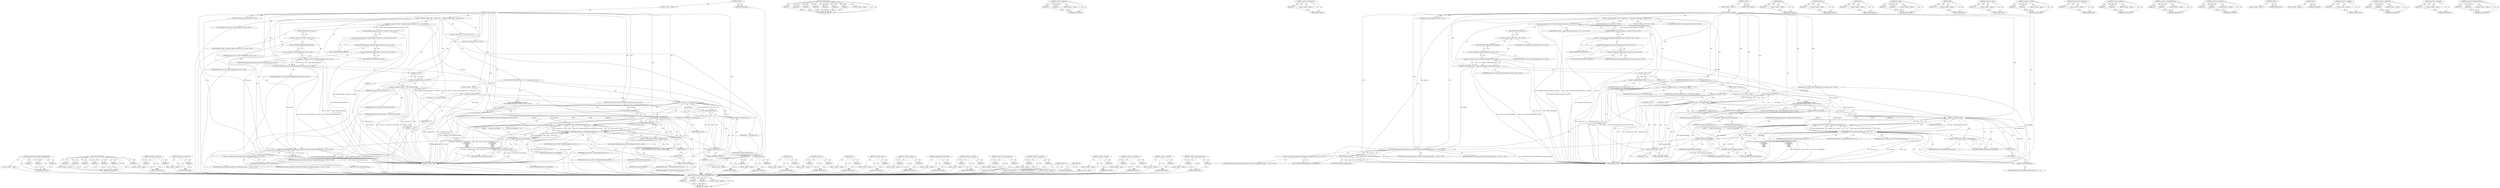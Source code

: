 digraph "&lt;operator&gt;.indirectIndexAccess" {
vulnerable_201 [label=<(METHOD,ViewHostMsg_GetPlugins.WriteReplyParams)>];
vulnerable_202 [label=<(PARAM,p1)>];
vulnerable_203 [label=<(PARAM,p2)>];
vulnerable_204 [label=<(PARAM,p3)>];
vulnerable_205 [label=<(BLOCK,&lt;empty&gt;,&lt;empty&gt;)>];
vulnerable_206 [label=<(METHOD_RETURN,ANY)>];
vulnerable_179 [label=<(METHOD,IsPluginEnabled)>];
vulnerable_180 [label=<(PARAM,p1)>];
vulnerable_181 [label=<(PARAM,p2)>];
vulnerable_182 [label=<(PARAM,p3)>];
vulnerable_183 [label=<(PARAM,p4)>];
vulnerable_184 [label=<(PARAM,p5)>];
vulnerable_185 [label=<(PARAM,p6)>];
vulnerable_186 [label=<(PARAM,p7)>];
vulnerable_187 [label=<(BLOCK,&lt;empty&gt;,&lt;empty&gt;)>];
vulnerable_188 [label=<(METHOD_RETURN,ANY)>];
vulnerable_134 [label=<(METHOD,&lt;operator&gt;.fieldAccess)>];
vulnerable_135 [label=<(PARAM,p1)>];
vulnerable_136 [label=<(PARAM,p2)>];
vulnerable_137 [label=<(BLOCK,&lt;empty&gt;,&lt;empty&gt;)>];
vulnerable_138 [label=<(METHOD_RETURN,ANY)>];
vulnerable_157 [label=<(METHOD,&lt;operator&gt;.preIncrement)>];
vulnerable_158 [label=<(PARAM,p1)>];
vulnerable_159 [label=<(BLOCK,&lt;empty&gt;,&lt;empty&gt;)>];
vulnerable_160 [label=<(METHOD_RETURN,ANY)>];
vulnerable_6 [label=<(METHOD,&lt;global&gt;)<SUB>1</SUB>>];
vulnerable_7 [label=<(BLOCK,&lt;empty&gt;,&lt;empty&gt;)<SUB>1</SUB>>];
vulnerable_8 [label=<(METHOD,GetPluginsCallback)<SUB>1</SUB>>];
vulnerable_9 [label="<(PARAM,IPC::Message* reply_msg)<SUB>2</SUB>>"];
vulnerable_10 [label="<(PARAM,const std::vector&lt;webkit::WebPluginInfo&gt;&amp; all_plugins)<SUB>3</SUB>>"];
vulnerable_11 [label=<(BLOCK,{
  PluginServiceFilter* filter = PluginService...,{
  PluginServiceFilter* filter = PluginService...)<SUB>3</SUB>>];
vulnerable_12 [label="<(LOCAL,PluginServiceFilter* filter: PluginServiceFilter*)<SUB>4</SUB>>"];
vulnerable_13 [label="<(&lt;operator&gt;.assignment,* filter = PluginServiceImpl::GetInstance()-&gt;Ge...)<SUB>4</SUB>>"];
vulnerable_14 [label="<(IDENTIFIER,filter,* filter = PluginServiceImpl::GetInstance()-&gt;Ge...)<SUB>4</SUB>>"];
vulnerable_15 [label="<(GetFilter,PluginServiceImpl::GetInstance()-&gt;GetFilter())<SUB>4</SUB>>"];
vulnerable_16 [label="<(&lt;operator&gt;.indirectFieldAccess,PluginServiceImpl::GetInstance()-&gt;GetFilter)<SUB>4</SUB>>"];
vulnerable_17 [label="<(PluginServiceImpl.GetInstance,PluginServiceImpl::GetInstance())<SUB>4</SUB>>"];
vulnerable_18 [label="<(&lt;operator&gt;.fieldAccess,PluginServiceImpl::GetInstance)<SUB>4</SUB>>"];
vulnerable_19 [label="<(IDENTIFIER,PluginServiceImpl,PluginServiceImpl::GetInstance())<SUB>4</SUB>>"];
vulnerable_20 [label=<(FIELD_IDENTIFIER,GetInstance,GetInstance)<SUB>4</SUB>>];
vulnerable_21 [label=<(FIELD_IDENTIFIER,GetFilter,GetFilter)<SUB>4</SUB>>];
vulnerable_22 [label="<(&lt;operator&gt;.greaterThan,std::vector&lt;webkit::WebPluginInfo&gt; plugins)<SUB>5</SUB>>"];
vulnerable_23 [label="<(&lt;operator&gt;.lessThan,std::vector&lt;webkit::WebPluginInfo)<SUB>5</SUB>>"];
vulnerable_24 [label="<(&lt;operator&gt;.fieldAccess,std::vector)<SUB>5</SUB>>"];
vulnerable_25 [label="<(IDENTIFIER,std,std::vector&lt;webkit::WebPluginInfo)<SUB>5</SUB>>"];
vulnerable_26 [label=<(FIELD_IDENTIFIER,vector,vector)<SUB>5</SUB>>];
vulnerable_27 [label="<(&lt;operator&gt;.fieldAccess,webkit::WebPluginInfo)<SUB>5</SUB>>"];
vulnerable_28 [label="<(IDENTIFIER,webkit,std::vector&lt;webkit::WebPluginInfo)<SUB>5</SUB>>"];
vulnerable_29 [label=<(FIELD_IDENTIFIER,WebPluginInfo,WebPluginInfo)<SUB>5</SUB>>];
vulnerable_30 [label="<(IDENTIFIER,plugins,std::vector&lt;webkit::WebPluginInfo&gt; plugins)<SUB>5</SUB>>"];
vulnerable_31 [label="<(LOCAL,int child_process_id: int)<SUB>7</SUB>>"];
vulnerable_32 [label=<(&lt;operator&gt;.assignment,child_process_id = -1)<SUB>7</SUB>>];
vulnerable_33 [label=<(IDENTIFIER,child_process_id,child_process_id = -1)<SUB>7</SUB>>];
vulnerable_34 [label=<(&lt;operator&gt;.minus,-1)<SUB>7</SUB>>];
vulnerable_35 [label=<(LITERAL,1,-1)<SUB>7</SUB>>];
vulnerable_36 [label="<(LOCAL,int routing_id: int)<SUB>8</SUB>>"];
vulnerable_37 [label=<(&lt;operator&gt;.assignment,routing_id = MSG_ROUTING_NONE)<SUB>8</SUB>>];
vulnerable_38 [label=<(IDENTIFIER,routing_id,routing_id = MSG_ROUTING_NONE)<SUB>8</SUB>>];
vulnerable_39 [label=<(IDENTIFIER,MSG_ROUTING_NONE,routing_id = MSG_ROUTING_NONE)<SUB>8</SUB>>];
vulnerable_40 [label=<(CONTROL_STRUCTURE,FOR,for (size_t i = 0;i &lt; all_plugins.size();++i))<SUB>9</SUB>>];
vulnerable_41 [label=<(BLOCK,&lt;empty&gt;,&lt;empty&gt;)<SUB>9</SUB>>];
vulnerable_42 [label="<(LOCAL,size_t i: size_t)<SUB>9</SUB>>"];
vulnerable_43 [label=<(&lt;operator&gt;.assignment,i = 0)<SUB>9</SUB>>];
vulnerable_44 [label=<(IDENTIFIER,i,i = 0)<SUB>9</SUB>>];
vulnerable_45 [label=<(LITERAL,0,i = 0)<SUB>9</SUB>>];
vulnerable_46 [label=<(&lt;operator&gt;.lessThan,i &lt; all_plugins.size())<SUB>9</SUB>>];
vulnerable_47 [label=<(IDENTIFIER,i,i &lt; all_plugins.size())<SUB>9</SUB>>];
vulnerable_48 [label=<(size,all_plugins.size())<SUB>9</SUB>>];
vulnerable_49 [label=<(&lt;operator&gt;.fieldAccess,all_plugins.size)<SUB>9</SUB>>];
vulnerable_50 [label=<(IDENTIFIER,all_plugins,all_plugins.size())<SUB>9</SUB>>];
vulnerable_51 [label=<(FIELD_IDENTIFIER,size,size)<SUB>9</SUB>>];
vulnerable_52 [label=<(&lt;operator&gt;.preIncrement,++i)<SUB>9</SUB>>];
vulnerable_53 [label=<(IDENTIFIER,i,++i)<SUB>9</SUB>>];
vulnerable_54 [label="<(BLOCK,{
     webkit::WebPluginInfo plugin(all_plugins...,{
     webkit::WebPluginInfo plugin(all_plugins...)<SUB>9</SUB>>"];
vulnerable_55 [label="<(LOCAL,webkit.WebPluginInfo plugin: webkit.WebPluginInfo)<SUB>10</SUB>>"];
vulnerable_56 [label=<(plugin,plugin(all_plugins[i]))<SUB>10</SUB>>];
vulnerable_57 [label=<(&lt;operator&gt;.indirectIndexAccess,all_plugins[i])<SUB>10</SUB>>];
vulnerable_58 [label=<(IDENTIFIER,all_plugins,plugin(all_plugins[i]))<SUB>10</SUB>>];
vulnerable_59 [label=<(IDENTIFIER,i,plugin(all_plugins[i]))<SUB>10</SUB>>];
vulnerable_60 [label=<(CONTROL_STRUCTURE,IF,if (!filter || filter-&gt;IsPluginEnabled(child_process_id,
                                           routing_id,
                                           resource_context_,
                                           GURL(),
                                           GURL(),
                                           &amp;plugin)))<SUB>11</SUB>>];
vulnerable_61 [label=<(&lt;operator&gt;.logicalOr,!filter || filter-&gt;IsPluginEnabled(child_proces...)<SUB>11</SUB>>];
vulnerable_62 [label=<(&lt;operator&gt;.logicalNot,!filter)<SUB>11</SUB>>];
vulnerable_63 [label=<(IDENTIFIER,filter,!filter)<SUB>11</SUB>>];
vulnerable_64 [label=<(IsPluginEnabled,filter-&gt;IsPluginEnabled(child_process_id,
     ...)<SUB>11</SUB>>];
vulnerable_65 [label=<(&lt;operator&gt;.indirectFieldAccess,filter-&gt;IsPluginEnabled)<SUB>11</SUB>>];
vulnerable_66 [label=<(IDENTIFIER,filter,filter-&gt;IsPluginEnabled(child_process_id,
     ...)<SUB>11</SUB>>];
vulnerable_67 [label=<(FIELD_IDENTIFIER,IsPluginEnabled,IsPluginEnabled)<SUB>11</SUB>>];
vulnerable_68 [label=<(IDENTIFIER,child_process_id,filter-&gt;IsPluginEnabled(child_process_id,
     ...)<SUB>11</SUB>>];
vulnerable_69 [label=<(IDENTIFIER,routing_id,filter-&gt;IsPluginEnabled(child_process_id,
     ...)<SUB>12</SUB>>];
vulnerable_70 [label=<(IDENTIFIER,resource_context_,filter-&gt;IsPluginEnabled(child_process_id,
     ...)<SUB>13</SUB>>];
vulnerable_71 [label=<(GURL,GURL())<SUB>14</SUB>>];
vulnerable_72 [label=<(GURL,GURL())<SUB>15</SUB>>];
vulnerable_73 [label=<(&lt;operator&gt;.addressOf,&amp;plugin)<SUB>16</SUB>>];
vulnerable_74 [label=<(IDENTIFIER,plugin,filter-&gt;IsPluginEnabled(child_process_id,
     ...)<SUB>16</SUB>>];
vulnerable_75 [label=<(BLOCK,{
       plugins.push_back(plugin);
     },{
       plugins.push_back(plugin);
     })<SUB>16</SUB>>];
vulnerable_76 [label=<(push_back,plugins.push_back(plugin))<SUB>17</SUB>>];
vulnerable_77 [label=<(&lt;operator&gt;.fieldAccess,plugins.push_back)<SUB>17</SUB>>];
vulnerable_78 [label=<(IDENTIFIER,plugins,plugins.push_back(plugin))<SUB>17</SUB>>];
vulnerable_79 [label=<(FIELD_IDENTIFIER,push_back,push_back)<SUB>17</SUB>>];
vulnerable_80 [label=<(IDENTIFIER,plugin,plugins.push_back(plugin))<SUB>17</SUB>>];
vulnerable_81 [label="<(ViewHostMsg_GetPlugins.WriteReplyParams,ViewHostMsg_GetPlugins::WriteReplyParams(reply_...)<SUB>21</SUB>>"];
vulnerable_82 [label="<(&lt;operator&gt;.fieldAccess,ViewHostMsg_GetPlugins::WriteReplyParams)<SUB>21</SUB>>"];
vulnerable_83 [label="<(IDENTIFIER,ViewHostMsg_GetPlugins,ViewHostMsg_GetPlugins::WriteReplyParams(reply_...)<SUB>21</SUB>>"];
vulnerable_84 [label=<(FIELD_IDENTIFIER,WriteReplyParams,WriteReplyParams)<SUB>21</SUB>>];
vulnerable_85 [label="<(IDENTIFIER,reply_msg,ViewHostMsg_GetPlugins::WriteReplyParams(reply_...)<SUB>21</SUB>>"];
vulnerable_86 [label="<(IDENTIFIER,plugins,ViewHostMsg_GetPlugins::WriteReplyParams(reply_...)<SUB>21</SUB>>"];
vulnerable_87 [label=<(Send,Send(reply_msg))<SUB>22</SUB>>];
vulnerable_88 [label=<(IDENTIFIER,reply_msg,Send(reply_msg))<SUB>22</SUB>>];
vulnerable_89 [label=<(METHOD_RETURN,void)<SUB>1</SUB>>];
vulnerable_91 [label=<(METHOD_RETURN,ANY)<SUB>1</SUB>>];
vulnerable_161 [label=<(METHOD,plugin)>];
vulnerable_162 [label=<(PARAM,p1)>];
vulnerable_163 [label=<(BLOCK,&lt;empty&gt;,&lt;empty&gt;)>];
vulnerable_164 [label=<(METHOD_RETURN,ANY)>];
vulnerable_121 [label=<(METHOD,GetFilter)>];
vulnerable_122 [label=<(PARAM,p1)>];
vulnerable_123 [label=<(BLOCK,&lt;empty&gt;,&lt;empty&gt;)>];
vulnerable_124 [label=<(METHOD_RETURN,ANY)>];
vulnerable_153 [label=<(METHOD,size)>];
vulnerable_154 [label=<(PARAM,p1)>];
vulnerable_155 [label=<(BLOCK,&lt;empty&gt;,&lt;empty&gt;)>];
vulnerable_156 [label=<(METHOD_RETURN,ANY)>];
vulnerable_196 [label=<(METHOD,push_back)>];
vulnerable_197 [label=<(PARAM,p1)>];
vulnerable_198 [label=<(PARAM,p2)>];
vulnerable_199 [label=<(BLOCK,&lt;empty&gt;,&lt;empty&gt;)>];
vulnerable_200 [label=<(METHOD_RETURN,ANY)>];
vulnerable_207 [label=<(METHOD,Send)>];
vulnerable_208 [label=<(PARAM,p1)>];
vulnerable_209 [label=<(BLOCK,&lt;empty&gt;,&lt;empty&gt;)>];
vulnerable_210 [label=<(METHOD_RETURN,ANY)>];
vulnerable_149 [label=<(METHOD,&lt;operator&gt;.minus)>];
vulnerable_150 [label=<(PARAM,p1)>];
vulnerable_151 [label=<(BLOCK,&lt;empty&gt;,&lt;empty&gt;)>];
vulnerable_152 [label=<(METHOD_RETURN,ANY)>];
vulnerable_144 [label=<(METHOD,&lt;operator&gt;.lessThan)>];
vulnerable_145 [label=<(PARAM,p1)>];
vulnerable_146 [label=<(PARAM,p2)>];
vulnerable_147 [label=<(BLOCK,&lt;empty&gt;,&lt;empty&gt;)>];
vulnerable_148 [label=<(METHOD_RETURN,ANY)>];
vulnerable_130 [label=<(METHOD,PluginServiceImpl.GetInstance)>];
vulnerable_131 [label=<(PARAM,p1)>];
vulnerable_132 [label=<(BLOCK,&lt;empty&gt;,&lt;empty&gt;)>];
vulnerable_133 [label=<(METHOD_RETURN,ANY)>];
vulnerable_170 [label=<(METHOD,&lt;operator&gt;.logicalOr)>];
vulnerable_171 [label=<(PARAM,p1)>];
vulnerable_172 [label=<(PARAM,p2)>];
vulnerable_173 [label=<(BLOCK,&lt;empty&gt;,&lt;empty&gt;)>];
vulnerable_174 [label=<(METHOD_RETURN,ANY)>];
vulnerable_125 [label=<(METHOD,&lt;operator&gt;.indirectFieldAccess)>];
vulnerable_126 [label=<(PARAM,p1)>];
vulnerable_127 [label=<(PARAM,p2)>];
vulnerable_128 [label=<(BLOCK,&lt;empty&gt;,&lt;empty&gt;)>];
vulnerable_129 [label=<(METHOD_RETURN,ANY)>];
vulnerable_116 [label=<(METHOD,&lt;operator&gt;.assignment)>];
vulnerable_117 [label=<(PARAM,p1)>];
vulnerable_118 [label=<(PARAM,p2)>];
vulnerable_119 [label=<(BLOCK,&lt;empty&gt;,&lt;empty&gt;)>];
vulnerable_120 [label=<(METHOD_RETURN,ANY)>];
vulnerable_110 [label=<(METHOD,&lt;global&gt;)<SUB>1</SUB>>];
vulnerable_111 [label=<(BLOCK,&lt;empty&gt;,&lt;empty&gt;)>];
vulnerable_112 [label=<(METHOD_RETURN,ANY)>];
vulnerable_189 [label=<(METHOD,GURL)>];
vulnerable_190 [label=<(BLOCK,&lt;empty&gt;,&lt;empty&gt;)>];
vulnerable_191 [label=<(METHOD_RETURN,ANY)>];
vulnerable_175 [label=<(METHOD,&lt;operator&gt;.logicalNot)>];
vulnerable_176 [label=<(PARAM,p1)>];
vulnerable_177 [label=<(BLOCK,&lt;empty&gt;,&lt;empty&gt;)>];
vulnerable_178 [label=<(METHOD_RETURN,ANY)>];
vulnerable_139 [label=<(METHOD,&lt;operator&gt;.greaterThan)>];
vulnerable_140 [label=<(PARAM,p1)>];
vulnerable_141 [label=<(PARAM,p2)>];
vulnerable_142 [label=<(BLOCK,&lt;empty&gt;,&lt;empty&gt;)>];
vulnerable_143 [label=<(METHOD_RETURN,ANY)>];
vulnerable_192 [label=<(METHOD,&lt;operator&gt;.addressOf)>];
vulnerable_193 [label=<(PARAM,p1)>];
vulnerable_194 [label=<(BLOCK,&lt;empty&gt;,&lt;empty&gt;)>];
vulnerable_195 [label=<(METHOD_RETURN,ANY)>];
vulnerable_165 [label=<(METHOD,&lt;operator&gt;.indirectIndexAccess)>];
vulnerable_166 [label=<(PARAM,p1)>];
vulnerable_167 [label=<(PARAM,p2)>];
vulnerable_168 [label=<(BLOCK,&lt;empty&gt;,&lt;empty&gt;)>];
vulnerable_169 [label=<(METHOD_RETURN,ANY)>];
fixed_201 [label=<(METHOD,ViewHostMsg_GetPlugins.WriteReplyParams)>];
fixed_202 [label=<(PARAM,p1)>];
fixed_203 [label=<(PARAM,p2)>];
fixed_204 [label=<(PARAM,p3)>];
fixed_205 [label=<(BLOCK,&lt;empty&gt;,&lt;empty&gt;)>];
fixed_206 [label=<(METHOD_RETURN,ANY)>];
fixed_179 [label=<(METHOD,IsPluginAvailable)>];
fixed_180 [label=<(PARAM,p1)>];
fixed_181 [label=<(PARAM,p2)>];
fixed_182 [label=<(PARAM,p3)>];
fixed_183 [label=<(PARAM,p4)>];
fixed_184 [label=<(PARAM,p5)>];
fixed_185 [label=<(PARAM,p6)>];
fixed_186 [label=<(PARAM,p7)>];
fixed_187 [label=<(BLOCK,&lt;empty&gt;,&lt;empty&gt;)>];
fixed_188 [label=<(METHOD_RETURN,ANY)>];
fixed_134 [label=<(METHOD,&lt;operator&gt;.fieldAccess)>];
fixed_135 [label=<(PARAM,p1)>];
fixed_136 [label=<(PARAM,p2)>];
fixed_137 [label=<(BLOCK,&lt;empty&gt;,&lt;empty&gt;)>];
fixed_138 [label=<(METHOD_RETURN,ANY)>];
fixed_157 [label=<(METHOD,&lt;operator&gt;.preIncrement)>];
fixed_158 [label=<(PARAM,p1)>];
fixed_159 [label=<(BLOCK,&lt;empty&gt;,&lt;empty&gt;)>];
fixed_160 [label=<(METHOD_RETURN,ANY)>];
fixed_6 [label=<(METHOD,&lt;global&gt;)<SUB>1</SUB>>];
fixed_7 [label=<(BLOCK,&lt;empty&gt;,&lt;empty&gt;)<SUB>1</SUB>>];
fixed_8 [label=<(METHOD,GetPluginsCallback)<SUB>1</SUB>>];
fixed_9 [label="<(PARAM,IPC::Message* reply_msg)<SUB>2</SUB>>"];
fixed_10 [label="<(PARAM,const std::vector&lt;webkit::WebPluginInfo&gt;&amp; all_plugins)<SUB>3</SUB>>"];
fixed_11 [label=<(BLOCK,{
  PluginServiceFilter* filter = PluginService...,{
  PluginServiceFilter* filter = PluginService...)<SUB>3</SUB>>];
fixed_12 [label="<(LOCAL,PluginServiceFilter* filter: PluginServiceFilter*)<SUB>4</SUB>>"];
fixed_13 [label="<(&lt;operator&gt;.assignment,* filter = PluginServiceImpl::GetInstance()-&gt;Ge...)<SUB>4</SUB>>"];
fixed_14 [label="<(IDENTIFIER,filter,* filter = PluginServiceImpl::GetInstance()-&gt;Ge...)<SUB>4</SUB>>"];
fixed_15 [label="<(GetFilter,PluginServiceImpl::GetInstance()-&gt;GetFilter())<SUB>4</SUB>>"];
fixed_16 [label="<(&lt;operator&gt;.indirectFieldAccess,PluginServiceImpl::GetInstance()-&gt;GetFilter)<SUB>4</SUB>>"];
fixed_17 [label="<(PluginServiceImpl.GetInstance,PluginServiceImpl::GetInstance())<SUB>4</SUB>>"];
fixed_18 [label="<(&lt;operator&gt;.fieldAccess,PluginServiceImpl::GetInstance)<SUB>4</SUB>>"];
fixed_19 [label="<(IDENTIFIER,PluginServiceImpl,PluginServiceImpl::GetInstance())<SUB>4</SUB>>"];
fixed_20 [label=<(FIELD_IDENTIFIER,GetInstance,GetInstance)<SUB>4</SUB>>];
fixed_21 [label=<(FIELD_IDENTIFIER,GetFilter,GetFilter)<SUB>4</SUB>>];
fixed_22 [label="<(&lt;operator&gt;.greaterThan,std::vector&lt;webkit::WebPluginInfo&gt; plugins)<SUB>5</SUB>>"];
fixed_23 [label="<(&lt;operator&gt;.lessThan,std::vector&lt;webkit::WebPluginInfo)<SUB>5</SUB>>"];
fixed_24 [label="<(&lt;operator&gt;.fieldAccess,std::vector)<SUB>5</SUB>>"];
fixed_25 [label="<(IDENTIFIER,std,std::vector&lt;webkit::WebPluginInfo)<SUB>5</SUB>>"];
fixed_26 [label=<(FIELD_IDENTIFIER,vector,vector)<SUB>5</SUB>>];
fixed_27 [label="<(&lt;operator&gt;.fieldAccess,webkit::WebPluginInfo)<SUB>5</SUB>>"];
fixed_28 [label="<(IDENTIFIER,webkit,std::vector&lt;webkit::WebPluginInfo)<SUB>5</SUB>>"];
fixed_29 [label=<(FIELD_IDENTIFIER,WebPluginInfo,WebPluginInfo)<SUB>5</SUB>>];
fixed_30 [label="<(IDENTIFIER,plugins,std::vector&lt;webkit::WebPluginInfo&gt; plugins)<SUB>5</SUB>>"];
fixed_31 [label="<(LOCAL,int child_process_id: int)<SUB>7</SUB>>"];
fixed_32 [label=<(&lt;operator&gt;.assignment,child_process_id = -1)<SUB>7</SUB>>];
fixed_33 [label=<(IDENTIFIER,child_process_id,child_process_id = -1)<SUB>7</SUB>>];
fixed_34 [label=<(&lt;operator&gt;.minus,-1)<SUB>7</SUB>>];
fixed_35 [label=<(LITERAL,1,-1)<SUB>7</SUB>>];
fixed_36 [label="<(LOCAL,int routing_id: int)<SUB>8</SUB>>"];
fixed_37 [label=<(&lt;operator&gt;.assignment,routing_id = MSG_ROUTING_NONE)<SUB>8</SUB>>];
fixed_38 [label=<(IDENTIFIER,routing_id,routing_id = MSG_ROUTING_NONE)<SUB>8</SUB>>];
fixed_39 [label=<(IDENTIFIER,MSG_ROUTING_NONE,routing_id = MSG_ROUTING_NONE)<SUB>8</SUB>>];
fixed_40 [label=<(CONTROL_STRUCTURE,FOR,for (size_t i = 0;i &lt; all_plugins.size();++i))<SUB>9</SUB>>];
fixed_41 [label=<(BLOCK,&lt;empty&gt;,&lt;empty&gt;)<SUB>9</SUB>>];
fixed_42 [label="<(LOCAL,size_t i: size_t)<SUB>9</SUB>>"];
fixed_43 [label=<(&lt;operator&gt;.assignment,i = 0)<SUB>9</SUB>>];
fixed_44 [label=<(IDENTIFIER,i,i = 0)<SUB>9</SUB>>];
fixed_45 [label=<(LITERAL,0,i = 0)<SUB>9</SUB>>];
fixed_46 [label=<(&lt;operator&gt;.lessThan,i &lt; all_plugins.size())<SUB>9</SUB>>];
fixed_47 [label=<(IDENTIFIER,i,i &lt; all_plugins.size())<SUB>9</SUB>>];
fixed_48 [label=<(size,all_plugins.size())<SUB>9</SUB>>];
fixed_49 [label=<(&lt;operator&gt;.fieldAccess,all_plugins.size)<SUB>9</SUB>>];
fixed_50 [label=<(IDENTIFIER,all_plugins,all_plugins.size())<SUB>9</SUB>>];
fixed_51 [label=<(FIELD_IDENTIFIER,size,size)<SUB>9</SUB>>];
fixed_52 [label=<(&lt;operator&gt;.preIncrement,++i)<SUB>9</SUB>>];
fixed_53 [label=<(IDENTIFIER,i,++i)<SUB>9</SUB>>];
fixed_54 [label="<(BLOCK,{
     webkit::WebPluginInfo plugin(all_plugins...,{
     webkit::WebPluginInfo plugin(all_plugins...)<SUB>9</SUB>>"];
fixed_55 [label="<(LOCAL,webkit.WebPluginInfo plugin: webkit.WebPluginInfo)<SUB>10</SUB>>"];
fixed_56 [label=<(plugin,plugin(all_plugins[i]))<SUB>10</SUB>>];
fixed_57 [label=<(&lt;operator&gt;.indirectIndexAccess,all_plugins[i])<SUB>10</SUB>>];
fixed_58 [label=<(IDENTIFIER,all_plugins,plugin(all_plugins[i]))<SUB>10</SUB>>];
fixed_59 [label=<(IDENTIFIER,i,plugin(all_plugins[i]))<SUB>10</SUB>>];
fixed_60 [label=<(CONTROL_STRUCTURE,IF,if (!filter || filter-&gt;IsPluginAvailable(child_process_id,
                                             routing_id,
                                             resource_context_,
                                             GURL(),
                                             GURL(),
                                             &amp;plugin)))<SUB>11</SUB>>];
fixed_61 [label=<(&lt;operator&gt;.logicalOr,!filter || filter-&gt;IsPluginAvailable(child_proc...)<SUB>11</SUB>>];
fixed_62 [label=<(&lt;operator&gt;.logicalNot,!filter)<SUB>11</SUB>>];
fixed_63 [label=<(IDENTIFIER,filter,!filter)<SUB>11</SUB>>];
fixed_64 [label=<(IsPluginAvailable,filter-&gt;IsPluginAvailable(child_process_id,
   ...)<SUB>11</SUB>>];
fixed_65 [label=<(&lt;operator&gt;.indirectFieldAccess,filter-&gt;IsPluginAvailable)<SUB>11</SUB>>];
fixed_66 [label=<(IDENTIFIER,filter,filter-&gt;IsPluginAvailable(child_process_id,
   ...)<SUB>11</SUB>>];
fixed_67 [label=<(FIELD_IDENTIFIER,IsPluginAvailable,IsPluginAvailable)<SUB>11</SUB>>];
fixed_68 [label=<(IDENTIFIER,child_process_id,filter-&gt;IsPluginAvailable(child_process_id,
   ...)<SUB>11</SUB>>];
fixed_69 [label=<(IDENTIFIER,routing_id,filter-&gt;IsPluginAvailable(child_process_id,
   ...)<SUB>12</SUB>>];
fixed_70 [label=<(IDENTIFIER,resource_context_,filter-&gt;IsPluginAvailable(child_process_id,
   ...)<SUB>13</SUB>>];
fixed_71 [label=<(GURL,GURL())<SUB>14</SUB>>];
fixed_72 [label=<(GURL,GURL())<SUB>15</SUB>>];
fixed_73 [label=<(&lt;operator&gt;.addressOf,&amp;plugin)<SUB>16</SUB>>];
fixed_74 [label=<(IDENTIFIER,plugin,filter-&gt;IsPluginAvailable(child_process_id,
   ...)<SUB>16</SUB>>];
fixed_75 [label=<(BLOCK,{
       plugins.push_back(plugin);
     },{
       plugins.push_back(plugin);
     })<SUB>16</SUB>>];
fixed_76 [label=<(push_back,plugins.push_back(plugin))<SUB>17</SUB>>];
fixed_77 [label=<(&lt;operator&gt;.fieldAccess,plugins.push_back)<SUB>17</SUB>>];
fixed_78 [label=<(IDENTIFIER,plugins,plugins.push_back(plugin))<SUB>17</SUB>>];
fixed_79 [label=<(FIELD_IDENTIFIER,push_back,push_back)<SUB>17</SUB>>];
fixed_80 [label=<(IDENTIFIER,plugin,plugins.push_back(plugin))<SUB>17</SUB>>];
fixed_81 [label="<(ViewHostMsg_GetPlugins.WriteReplyParams,ViewHostMsg_GetPlugins::WriteReplyParams(reply_...)<SUB>21</SUB>>"];
fixed_82 [label="<(&lt;operator&gt;.fieldAccess,ViewHostMsg_GetPlugins::WriteReplyParams)<SUB>21</SUB>>"];
fixed_83 [label="<(IDENTIFIER,ViewHostMsg_GetPlugins,ViewHostMsg_GetPlugins::WriteReplyParams(reply_...)<SUB>21</SUB>>"];
fixed_84 [label=<(FIELD_IDENTIFIER,WriteReplyParams,WriteReplyParams)<SUB>21</SUB>>];
fixed_85 [label="<(IDENTIFIER,reply_msg,ViewHostMsg_GetPlugins::WriteReplyParams(reply_...)<SUB>21</SUB>>"];
fixed_86 [label="<(IDENTIFIER,plugins,ViewHostMsg_GetPlugins::WriteReplyParams(reply_...)<SUB>21</SUB>>"];
fixed_87 [label=<(Send,Send(reply_msg))<SUB>22</SUB>>];
fixed_88 [label=<(IDENTIFIER,reply_msg,Send(reply_msg))<SUB>22</SUB>>];
fixed_89 [label=<(METHOD_RETURN,void)<SUB>1</SUB>>];
fixed_91 [label=<(METHOD_RETURN,ANY)<SUB>1</SUB>>];
fixed_161 [label=<(METHOD,plugin)>];
fixed_162 [label=<(PARAM,p1)>];
fixed_163 [label=<(BLOCK,&lt;empty&gt;,&lt;empty&gt;)>];
fixed_164 [label=<(METHOD_RETURN,ANY)>];
fixed_121 [label=<(METHOD,GetFilter)>];
fixed_122 [label=<(PARAM,p1)>];
fixed_123 [label=<(BLOCK,&lt;empty&gt;,&lt;empty&gt;)>];
fixed_124 [label=<(METHOD_RETURN,ANY)>];
fixed_153 [label=<(METHOD,size)>];
fixed_154 [label=<(PARAM,p1)>];
fixed_155 [label=<(BLOCK,&lt;empty&gt;,&lt;empty&gt;)>];
fixed_156 [label=<(METHOD_RETURN,ANY)>];
fixed_196 [label=<(METHOD,push_back)>];
fixed_197 [label=<(PARAM,p1)>];
fixed_198 [label=<(PARAM,p2)>];
fixed_199 [label=<(BLOCK,&lt;empty&gt;,&lt;empty&gt;)>];
fixed_200 [label=<(METHOD_RETURN,ANY)>];
fixed_207 [label=<(METHOD,Send)>];
fixed_208 [label=<(PARAM,p1)>];
fixed_209 [label=<(BLOCK,&lt;empty&gt;,&lt;empty&gt;)>];
fixed_210 [label=<(METHOD_RETURN,ANY)>];
fixed_149 [label=<(METHOD,&lt;operator&gt;.minus)>];
fixed_150 [label=<(PARAM,p1)>];
fixed_151 [label=<(BLOCK,&lt;empty&gt;,&lt;empty&gt;)>];
fixed_152 [label=<(METHOD_RETURN,ANY)>];
fixed_144 [label=<(METHOD,&lt;operator&gt;.lessThan)>];
fixed_145 [label=<(PARAM,p1)>];
fixed_146 [label=<(PARAM,p2)>];
fixed_147 [label=<(BLOCK,&lt;empty&gt;,&lt;empty&gt;)>];
fixed_148 [label=<(METHOD_RETURN,ANY)>];
fixed_130 [label=<(METHOD,PluginServiceImpl.GetInstance)>];
fixed_131 [label=<(PARAM,p1)>];
fixed_132 [label=<(BLOCK,&lt;empty&gt;,&lt;empty&gt;)>];
fixed_133 [label=<(METHOD_RETURN,ANY)>];
fixed_170 [label=<(METHOD,&lt;operator&gt;.logicalOr)>];
fixed_171 [label=<(PARAM,p1)>];
fixed_172 [label=<(PARAM,p2)>];
fixed_173 [label=<(BLOCK,&lt;empty&gt;,&lt;empty&gt;)>];
fixed_174 [label=<(METHOD_RETURN,ANY)>];
fixed_125 [label=<(METHOD,&lt;operator&gt;.indirectFieldAccess)>];
fixed_126 [label=<(PARAM,p1)>];
fixed_127 [label=<(PARAM,p2)>];
fixed_128 [label=<(BLOCK,&lt;empty&gt;,&lt;empty&gt;)>];
fixed_129 [label=<(METHOD_RETURN,ANY)>];
fixed_116 [label=<(METHOD,&lt;operator&gt;.assignment)>];
fixed_117 [label=<(PARAM,p1)>];
fixed_118 [label=<(PARAM,p2)>];
fixed_119 [label=<(BLOCK,&lt;empty&gt;,&lt;empty&gt;)>];
fixed_120 [label=<(METHOD_RETURN,ANY)>];
fixed_110 [label=<(METHOD,&lt;global&gt;)<SUB>1</SUB>>];
fixed_111 [label=<(BLOCK,&lt;empty&gt;,&lt;empty&gt;)>];
fixed_112 [label=<(METHOD_RETURN,ANY)>];
fixed_189 [label=<(METHOD,GURL)>];
fixed_190 [label=<(BLOCK,&lt;empty&gt;,&lt;empty&gt;)>];
fixed_191 [label=<(METHOD_RETURN,ANY)>];
fixed_175 [label=<(METHOD,&lt;operator&gt;.logicalNot)>];
fixed_176 [label=<(PARAM,p1)>];
fixed_177 [label=<(BLOCK,&lt;empty&gt;,&lt;empty&gt;)>];
fixed_178 [label=<(METHOD_RETURN,ANY)>];
fixed_139 [label=<(METHOD,&lt;operator&gt;.greaterThan)>];
fixed_140 [label=<(PARAM,p1)>];
fixed_141 [label=<(PARAM,p2)>];
fixed_142 [label=<(BLOCK,&lt;empty&gt;,&lt;empty&gt;)>];
fixed_143 [label=<(METHOD_RETURN,ANY)>];
fixed_192 [label=<(METHOD,&lt;operator&gt;.addressOf)>];
fixed_193 [label=<(PARAM,p1)>];
fixed_194 [label=<(BLOCK,&lt;empty&gt;,&lt;empty&gt;)>];
fixed_195 [label=<(METHOD_RETURN,ANY)>];
fixed_165 [label=<(METHOD,&lt;operator&gt;.indirectIndexAccess)>];
fixed_166 [label=<(PARAM,p1)>];
fixed_167 [label=<(PARAM,p2)>];
fixed_168 [label=<(BLOCK,&lt;empty&gt;,&lt;empty&gt;)>];
fixed_169 [label=<(METHOD_RETURN,ANY)>];
vulnerable_201 -> vulnerable_202  [key=0, label="AST: "];
vulnerable_201 -> vulnerable_202  [key=1, label="DDG: "];
vulnerable_201 -> vulnerable_205  [key=0, label="AST: "];
vulnerable_201 -> vulnerable_203  [key=0, label="AST: "];
vulnerable_201 -> vulnerable_203  [key=1, label="DDG: "];
vulnerable_201 -> vulnerable_206  [key=0, label="AST: "];
vulnerable_201 -> vulnerable_206  [key=1, label="CFG: "];
vulnerable_201 -> vulnerable_204  [key=0, label="AST: "];
vulnerable_201 -> vulnerable_204  [key=1, label="DDG: "];
vulnerable_202 -> vulnerable_206  [key=0, label="DDG: p1"];
vulnerable_203 -> vulnerable_206  [key=0, label="DDG: p2"];
vulnerable_204 -> vulnerable_206  [key=0, label="DDG: p3"];
vulnerable_179 -> vulnerable_180  [key=0, label="AST: "];
vulnerable_179 -> vulnerable_180  [key=1, label="DDG: "];
vulnerable_179 -> vulnerable_187  [key=0, label="AST: "];
vulnerable_179 -> vulnerable_181  [key=0, label="AST: "];
vulnerable_179 -> vulnerable_181  [key=1, label="DDG: "];
vulnerable_179 -> vulnerable_188  [key=0, label="AST: "];
vulnerable_179 -> vulnerable_188  [key=1, label="CFG: "];
vulnerable_179 -> vulnerable_182  [key=0, label="AST: "];
vulnerable_179 -> vulnerable_182  [key=1, label="DDG: "];
vulnerable_179 -> vulnerable_183  [key=0, label="AST: "];
vulnerable_179 -> vulnerable_183  [key=1, label="DDG: "];
vulnerable_179 -> vulnerable_184  [key=0, label="AST: "];
vulnerable_179 -> vulnerable_184  [key=1, label="DDG: "];
vulnerable_179 -> vulnerable_185  [key=0, label="AST: "];
vulnerable_179 -> vulnerable_185  [key=1, label="DDG: "];
vulnerable_179 -> vulnerable_186  [key=0, label="AST: "];
vulnerable_179 -> vulnerable_186  [key=1, label="DDG: "];
vulnerable_180 -> vulnerable_188  [key=0, label="DDG: p1"];
vulnerable_181 -> vulnerable_188  [key=0, label="DDG: p2"];
vulnerable_182 -> vulnerable_188  [key=0, label="DDG: p3"];
vulnerable_183 -> vulnerable_188  [key=0, label="DDG: p4"];
vulnerable_184 -> vulnerable_188  [key=0, label="DDG: p5"];
vulnerable_185 -> vulnerable_188  [key=0, label="DDG: p6"];
vulnerable_186 -> vulnerable_188  [key=0, label="DDG: p7"];
vulnerable_134 -> vulnerable_135  [key=0, label="AST: "];
vulnerable_134 -> vulnerable_135  [key=1, label="DDG: "];
vulnerable_134 -> vulnerable_137  [key=0, label="AST: "];
vulnerable_134 -> vulnerable_136  [key=0, label="AST: "];
vulnerable_134 -> vulnerable_136  [key=1, label="DDG: "];
vulnerable_134 -> vulnerable_138  [key=0, label="AST: "];
vulnerable_134 -> vulnerable_138  [key=1, label="CFG: "];
vulnerable_135 -> vulnerable_138  [key=0, label="DDG: p1"];
vulnerable_136 -> vulnerable_138  [key=0, label="DDG: p2"];
vulnerable_157 -> vulnerable_158  [key=0, label="AST: "];
vulnerable_157 -> vulnerable_158  [key=1, label="DDG: "];
vulnerable_157 -> vulnerable_159  [key=0, label="AST: "];
vulnerable_157 -> vulnerable_160  [key=0, label="AST: "];
vulnerable_157 -> vulnerable_160  [key=1, label="CFG: "];
vulnerable_158 -> vulnerable_160  [key=0, label="DDG: p1"];
vulnerable_6 -> vulnerable_7  [key=0, label="AST: "];
vulnerable_6 -> vulnerable_91  [key=0, label="AST: "];
vulnerable_6 -> vulnerable_91  [key=1, label="CFG: "];
vulnerable_7 -> vulnerable_8  [key=0, label="AST: "];
vulnerable_8 -> vulnerable_9  [key=0, label="AST: "];
vulnerable_8 -> vulnerable_9  [key=1, label="DDG: "];
vulnerable_8 -> vulnerable_10  [key=0, label="AST: "];
vulnerable_8 -> vulnerable_10  [key=1, label="DDG: "];
vulnerable_8 -> vulnerable_11  [key=0, label="AST: "];
vulnerable_8 -> vulnerable_89  [key=0, label="AST: "];
vulnerable_8 -> vulnerable_20  [key=0, label="CFG: "];
vulnerable_8 -> vulnerable_37  [key=0, label="DDG: "];
vulnerable_8 -> vulnerable_22  [key=0, label="DDG: "];
vulnerable_8 -> vulnerable_81  [key=0, label="DDG: "];
vulnerable_8 -> vulnerable_87  [key=0, label="DDG: "];
vulnerable_8 -> vulnerable_34  [key=0, label="DDG: "];
vulnerable_8 -> vulnerable_43  [key=0, label="DDG: "];
vulnerable_8 -> vulnerable_46  [key=0, label="DDG: "];
vulnerable_8 -> vulnerable_52  [key=0, label="DDG: "];
vulnerable_8 -> vulnerable_62  [key=0, label="DDG: "];
vulnerable_8 -> vulnerable_64  [key=0, label="DDG: "];
vulnerable_8 -> vulnerable_76  [key=0, label="DDG: "];
vulnerable_9 -> vulnerable_81  [key=0, label="DDG: reply_msg"];
vulnerable_10 -> vulnerable_89  [key=0, label="DDG: all_plugins"];
vulnerable_10 -> vulnerable_48  [key=0, label="DDG: all_plugins"];
vulnerable_10 -> vulnerable_56  [key=0, label="DDG: all_plugins"];
vulnerable_11 -> vulnerable_12  [key=0, label="AST: "];
vulnerable_11 -> vulnerable_13  [key=0, label="AST: "];
vulnerable_11 -> vulnerable_22  [key=0, label="AST: "];
vulnerable_11 -> vulnerable_31  [key=0, label="AST: "];
vulnerable_11 -> vulnerable_32  [key=0, label="AST: "];
vulnerable_11 -> vulnerable_36  [key=0, label="AST: "];
vulnerable_11 -> vulnerable_37  [key=0, label="AST: "];
vulnerable_11 -> vulnerable_40  [key=0, label="AST: "];
vulnerable_11 -> vulnerable_81  [key=0, label="AST: "];
vulnerable_11 -> vulnerable_87  [key=0, label="AST: "];
vulnerable_13 -> vulnerable_14  [key=0, label="AST: "];
vulnerable_13 -> vulnerable_15  [key=0, label="AST: "];
vulnerable_13 -> vulnerable_26  [key=0, label="CFG: "];
vulnerable_13 -> vulnerable_89  [key=0, label="DDG: filter"];
vulnerable_13 -> vulnerable_89  [key=1, label="DDG: PluginServiceImpl::GetInstance()-&gt;GetFilter()"];
vulnerable_13 -> vulnerable_89  [key=2, label="DDG: * filter = PluginServiceImpl::GetInstance()-&gt;GetFilter()"];
vulnerable_13 -> vulnerable_62  [key=0, label="DDG: filter"];
vulnerable_15 -> vulnerable_16  [key=0, label="AST: "];
vulnerable_15 -> vulnerable_13  [key=0, label="CFG: "];
vulnerable_15 -> vulnerable_13  [key=1, label="DDG: PluginServiceImpl::GetInstance()-&gt;GetFilter"];
vulnerable_15 -> vulnerable_89  [key=0, label="DDG: PluginServiceImpl::GetInstance()-&gt;GetFilter"];
vulnerable_16 -> vulnerable_17  [key=0, label="AST: "];
vulnerable_16 -> vulnerable_21  [key=0, label="AST: "];
vulnerable_16 -> vulnerable_15  [key=0, label="CFG: "];
vulnerable_17 -> vulnerable_18  [key=0, label="AST: "];
vulnerable_17 -> vulnerable_21  [key=0, label="CFG: "];
vulnerable_17 -> vulnerable_89  [key=0, label="DDG: PluginServiceImpl::GetInstance"];
vulnerable_18 -> vulnerable_19  [key=0, label="AST: "];
vulnerable_18 -> vulnerable_20  [key=0, label="AST: "];
vulnerable_18 -> vulnerable_17  [key=0, label="CFG: "];
vulnerable_20 -> vulnerable_18  [key=0, label="CFG: "];
vulnerable_21 -> vulnerable_16  [key=0, label="CFG: "];
vulnerable_22 -> vulnerable_23  [key=0, label="AST: "];
vulnerable_22 -> vulnerable_30  [key=0, label="AST: "];
vulnerable_22 -> vulnerable_34  [key=0, label="CFG: "];
vulnerable_22 -> vulnerable_89  [key=0, label="DDG: std::vector&lt;webkit::WebPluginInfo"];
vulnerable_22 -> vulnerable_89  [key=1, label="DDG: std::vector&lt;webkit::WebPluginInfo&gt; plugins"];
vulnerable_22 -> vulnerable_81  [key=0, label="DDG: plugins"];
vulnerable_22 -> vulnerable_76  [key=0, label="DDG: plugins"];
vulnerable_23 -> vulnerable_24  [key=0, label="AST: "];
vulnerable_23 -> vulnerable_27  [key=0, label="AST: "];
vulnerable_23 -> vulnerable_22  [key=0, label="CFG: "];
vulnerable_23 -> vulnerable_22  [key=1, label="DDG: std::vector"];
vulnerable_23 -> vulnerable_22  [key=2, label="DDG: webkit::WebPluginInfo"];
vulnerable_23 -> vulnerable_89  [key=0, label="DDG: std::vector"];
vulnerable_23 -> vulnerable_89  [key=1, label="DDG: webkit::WebPluginInfo"];
vulnerable_24 -> vulnerable_25  [key=0, label="AST: "];
vulnerable_24 -> vulnerable_26  [key=0, label="AST: "];
vulnerable_24 -> vulnerable_29  [key=0, label="CFG: "];
vulnerable_26 -> vulnerable_24  [key=0, label="CFG: "];
vulnerable_27 -> vulnerable_28  [key=0, label="AST: "];
vulnerable_27 -> vulnerable_29  [key=0, label="AST: "];
vulnerable_27 -> vulnerable_23  [key=0, label="CFG: "];
vulnerable_29 -> vulnerable_27  [key=0, label="CFG: "];
vulnerable_32 -> vulnerable_33  [key=0, label="AST: "];
vulnerable_32 -> vulnerable_34  [key=0, label="AST: "];
vulnerable_32 -> vulnerable_37  [key=0, label="CFG: "];
vulnerable_32 -> vulnerable_89  [key=0, label="DDG: child_process_id"];
vulnerable_32 -> vulnerable_89  [key=1, label="DDG: -1"];
vulnerable_32 -> vulnerable_89  [key=2, label="DDG: child_process_id = -1"];
vulnerable_32 -> vulnerable_64  [key=0, label="DDG: child_process_id"];
vulnerable_34 -> vulnerable_35  [key=0, label="AST: "];
vulnerable_34 -> vulnerable_32  [key=0, label="CFG: "];
vulnerable_34 -> vulnerable_32  [key=1, label="DDG: 1"];
vulnerable_37 -> vulnerable_38  [key=0, label="AST: "];
vulnerable_37 -> vulnerable_39  [key=0, label="AST: "];
vulnerable_37 -> vulnerable_43  [key=0, label="CFG: "];
vulnerable_37 -> vulnerable_89  [key=0, label="DDG: routing_id"];
vulnerable_37 -> vulnerable_89  [key=1, label="DDG: routing_id = MSG_ROUTING_NONE"];
vulnerable_37 -> vulnerable_89  [key=2, label="DDG: MSG_ROUTING_NONE"];
vulnerable_37 -> vulnerable_64  [key=0, label="DDG: routing_id"];
vulnerable_40 -> vulnerable_41  [key=0, label="AST: "];
vulnerable_40 -> vulnerable_46  [key=0, label="AST: "];
vulnerable_40 -> vulnerable_52  [key=0, label="AST: "];
vulnerable_40 -> vulnerable_54  [key=0, label="AST: "];
vulnerable_41 -> vulnerable_42  [key=0, label="AST: "];
vulnerable_41 -> vulnerable_43  [key=0, label="AST: "];
vulnerable_43 -> vulnerable_44  [key=0, label="AST: "];
vulnerable_43 -> vulnerable_45  [key=0, label="AST: "];
vulnerable_43 -> vulnerable_51  [key=0, label="CFG: "];
vulnerable_43 -> vulnerable_89  [key=0, label="DDG: i = 0"];
vulnerable_43 -> vulnerable_46  [key=0, label="DDG: i"];
vulnerable_46 -> vulnerable_47  [key=0, label="AST: "];
vulnerable_46 -> vulnerable_48  [key=0, label="AST: "];
vulnerable_46 -> vulnerable_48  [key=1, label="CDG: "];
vulnerable_46 -> vulnerable_57  [key=0, label="CFG: "];
vulnerable_46 -> vulnerable_57  [key=1, label="CDG: "];
vulnerable_46 -> vulnerable_84  [key=0, label="CFG: "];
vulnerable_46 -> vulnerable_89  [key=0, label="DDG: i"];
vulnerable_46 -> vulnerable_89  [key=1, label="DDG: all_plugins.size()"];
vulnerable_46 -> vulnerable_89  [key=2, label="DDG: i &lt; all_plugins.size()"];
vulnerable_46 -> vulnerable_52  [key=0, label="DDG: i"];
vulnerable_46 -> vulnerable_52  [key=1, label="CDG: "];
vulnerable_46 -> vulnerable_49  [key=0, label="CDG: "];
vulnerable_46 -> vulnerable_61  [key=0, label="CDG: "];
vulnerable_46 -> vulnerable_51  [key=0, label="CDG: "];
vulnerable_46 -> vulnerable_46  [key=0, label="CDG: "];
vulnerable_46 -> vulnerable_56  [key=0, label="CDG: "];
vulnerable_46 -> vulnerable_62  [key=0, label="CDG: "];
vulnerable_48 -> vulnerable_49  [key=0, label="AST: "];
vulnerable_48 -> vulnerable_46  [key=0, label="CFG: "];
vulnerable_48 -> vulnerable_46  [key=1, label="DDG: all_plugins.size"];
vulnerable_48 -> vulnerable_89  [key=0, label="DDG: all_plugins.size"];
vulnerable_49 -> vulnerable_50  [key=0, label="AST: "];
vulnerable_49 -> vulnerable_51  [key=0, label="AST: "];
vulnerable_49 -> vulnerable_48  [key=0, label="CFG: "];
vulnerable_51 -> vulnerable_49  [key=0, label="CFG: "];
vulnerable_52 -> vulnerable_53  [key=0, label="AST: "];
vulnerable_52 -> vulnerable_51  [key=0, label="CFG: "];
vulnerable_52 -> vulnerable_89  [key=0, label="DDG: ++i"];
vulnerable_52 -> vulnerable_46  [key=0, label="DDG: i"];
vulnerable_54 -> vulnerable_55  [key=0, label="AST: "];
vulnerable_54 -> vulnerable_56  [key=0, label="AST: "];
vulnerable_54 -> vulnerable_60  [key=0, label="AST: "];
vulnerable_56 -> vulnerable_57  [key=0, label="AST: "];
vulnerable_56 -> vulnerable_62  [key=0, label="CFG: "];
vulnerable_56 -> vulnerable_89  [key=0, label="DDG: all_plugins[i]"];
vulnerable_56 -> vulnerable_89  [key=1, label="DDG: plugin(all_plugins[i])"];
vulnerable_57 -> vulnerable_58  [key=0, label="AST: "];
vulnerable_57 -> vulnerable_59  [key=0, label="AST: "];
vulnerable_57 -> vulnerable_56  [key=0, label="CFG: "];
vulnerable_60 -> vulnerable_61  [key=0, label="AST: "];
vulnerable_60 -> vulnerable_75  [key=0, label="AST: "];
vulnerable_61 -> vulnerable_62  [key=0, label="AST: "];
vulnerable_61 -> vulnerable_64  [key=0, label="AST: "];
vulnerable_61 -> vulnerable_79  [key=0, label="CFG: "];
vulnerable_61 -> vulnerable_79  [key=1, label="CDG: "];
vulnerable_61 -> vulnerable_52  [key=0, label="CFG: "];
vulnerable_61 -> vulnerable_89  [key=0, label="DDG: !filter"];
vulnerable_61 -> vulnerable_89  [key=1, label="DDG: filter-&gt;IsPluginEnabled(child_process_id,
                                           routing_id,
                                           resource_context_,
                                           GURL(),
                                           GURL(),
                                           &amp;plugin)"];
vulnerable_61 -> vulnerable_89  [key=2, label="DDG: !filter || filter-&gt;IsPluginEnabled(child_process_id,
                                           routing_id,
                                           resource_context_,
                                           GURL(),
                                           GURL(),
                                           &amp;plugin)"];
vulnerable_61 -> vulnerable_77  [key=0, label="CDG: "];
vulnerable_61 -> vulnerable_76  [key=0, label="CDG: "];
vulnerable_62 -> vulnerable_63  [key=0, label="AST: "];
vulnerable_62 -> vulnerable_61  [key=0, label="CFG: "];
vulnerable_62 -> vulnerable_61  [key=1, label="DDG: filter"];
vulnerable_62 -> vulnerable_67  [key=0, label="CFG: "];
vulnerable_62 -> vulnerable_67  [key=1, label="CDG: "];
vulnerable_62 -> vulnerable_89  [key=0, label="DDG: filter"];
vulnerable_62 -> vulnerable_64  [key=0, label="DDG: filter"];
vulnerable_62 -> vulnerable_64  [key=1, label="CDG: "];
vulnerable_62 -> vulnerable_73  [key=0, label="CDG: "];
vulnerable_62 -> vulnerable_71  [key=0, label="CDG: "];
vulnerable_62 -> vulnerable_72  [key=0, label="CDG: "];
vulnerable_62 -> vulnerable_65  [key=0, label="CDG: "];
vulnerable_64 -> vulnerable_65  [key=0, label="AST: "];
vulnerable_64 -> vulnerable_68  [key=0, label="AST: "];
vulnerable_64 -> vulnerable_69  [key=0, label="AST: "];
vulnerable_64 -> vulnerable_70  [key=0, label="AST: "];
vulnerable_64 -> vulnerable_71  [key=0, label="AST: "];
vulnerable_64 -> vulnerable_72  [key=0, label="AST: "];
vulnerable_64 -> vulnerable_73  [key=0, label="AST: "];
vulnerable_64 -> vulnerable_61  [key=0, label="CFG: "];
vulnerable_64 -> vulnerable_61  [key=1, label="DDG: resource_context_"];
vulnerable_64 -> vulnerable_61  [key=2, label="DDG: child_process_id"];
vulnerable_64 -> vulnerable_61  [key=3, label="DDG: GURL()"];
vulnerable_64 -> vulnerable_61  [key=4, label="DDG: filter-&gt;IsPluginEnabled"];
vulnerable_64 -> vulnerable_61  [key=5, label="DDG: &amp;plugin"];
vulnerable_64 -> vulnerable_61  [key=6, label="DDG: routing_id"];
vulnerable_64 -> vulnerable_89  [key=0, label="DDG: filter-&gt;IsPluginEnabled"];
vulnerable_64 -> vulnerable_89  [key=1, label="DDG: child_process_id"];
vulnerable_64 -> vulnerable_89  [key=2, label="DDG: routing_id"];
vulnerable_64 -> vulnerable_89  [key=3, label="DDG: GURL()"];
vulnerable_64 -> vulnerable_89  [key=4, label="DDG: &amp;plugin"];
vulnerable_64 -> vulnerable_89  [key=5, label="DDG: resource_context_"];
vulnerable_64 -> vulnerable_62  [key=0, label="DDG: filter-&gt;IsPluginEnabled"];
vulnerable_64 -> vulnerable_76  [key=0, label="DDG: &amp;plugin"];
vulnerable_65 -> vulnerable_66  [key=0, label="AST: "];
vulnerable_65 -> vulnerable_67  [key=0, label="AST: "];
vulnerable_65 -> vulnerable_71  [key=0, label="CFG: "];
vulnerable_67 -> vulnerable_65  [key=0, label="CFG: "];
vulnerable_71 -> vulnerable_72  [key=0, label="CFG: "];
vulnerable_72 -> vulnerable_73  [key=0, label="CFG: "];
vulnerable_73 -> vulnerable_74  [key=0, label="AST: "];
vulnerable_73 -> vulnerable_64  [key=0, label="CFG: "];
vulnerable_75 -> vulnerable_76  [key=0, label="AST: "];
vulnerable_76 -> vulnerable_77  [key=0, label="AST: "];
vulnerable_76 -> vulnerable_80  [key=0, label="AST: "];
vulnerable_76 -> vulnerable_52  [key=0, label="CFG: "];
vulnerable_76 -> vulnerable_89  [key=0, label="DDG: plugin"];
vulnerable_76 -> vulnerable_89  [key=1, label="DDG: plugins.push_back(plugin)"];
vulnerable_76 -> vulnerable_81  [key=0, label="DDG: plugins.push_back"];
vulnerable_76 -> vulnerable_64  [key=0, label="DDG: plugin"];
vulnerable_77 -> vulnerable_78  [key=0, label="AST: "];
vulnerable_77 -> vulnerable_79  [key=0, label="AST: "];
vulnerable_77 -> vulnerable_76  [key=0, label="CFG: "];
vulnerable_79 -> vulnerable_77  [key=0, label="CFG: "];
vulnerable_81 -> vulnerable_82  [key=0, label="AST: "];
vulnerable_81 -> vulnerable_85  [key=0, label="AST: "];
vulnerable_81 -> vulnerable_86  [key=0, label="AST: "];
vulnerable_81 -> vulnerable_87  [key=0, label="CFG: "];
vulnerable_81 -> vulnerable_87  [key=1, label="DDG: reply_msg"];
vulnerable_81 -> vulnerable_89  [key=0, label="DDG: ViewHostMsg_GetPlugins::WriteReplyParams"];
vulnerable_81 -> vulnerable_89  [key=1, label="DDG: plugins"];
vulnerable_81 -> vulnerable_89  [key=2, label="DDG: ViewHostMsg_GetPlugins::WriteReplyParams(reply_msg, plugins)"];
vulnerable_82 -> vulnerable_83  [key=0, label="AST: "];
vulnerable_82 -> vulnerable_84  [key=0, label="AST: "];
vulnerable_82 -> vulnerable_81  [key=0, label="CFG: "];
vulnerable_84 -> vulnerable_82  [key=0, label="CFG: "];
vulnerable_87 -> vulnerable_88  [key=0, label="AST: "];
vulnerable_87 -> vulnerable_89  [key=0, label="CFG: "];
vulnerable_87 -> vulnerable_89  [key=1, label="DDG: reply_msg"];
vulnerable_87 -> vulnerable_89  [key=2, label="DDG: Send(reply_msg)"];
vulnerable_161 -> vulnerable_162  [key=0, label="AST: "];
vulnerable_161 -> vulnerable_162  [key=1, label="DDG: "];
vulnerable_161 -> vulnerable_163  [key=0, label="AST: "];
vulnerable_161 -> vulnerable_164  [key=0, label="AST: "];
vulnerable_161 -> vulnerable_164  [key=1, label="CFG: "];
vulnerable_162 -> vulnerable_164  [key=0, label="DDG: p1"];
vulnerable_121 -> vulnerable_122  [key=0, label="AST: "];
vulnerable_121 -> vulnerable_122  [key=1, label="DDG: "];
vulnerable_121 -> vulnerable_123  [key=0, label="AST: "];
vulnerable_121 -> vulnerable_124  [key=0, label="AST: "];
vulnerable_121 -> vulnerable_124  [key=1, label="CFG: "];
vulnerable_122 -> vulnerable_124  [key=0, label="DDG: p1"];
vulnerable_153 -> vulnerable_154  [key=0, label="AST: "];
vulnerable_153 -> vulnerable_154  [key=1, label="DDG: "];
vulnerable_153 -> vulnerable_155  [key=0, label="AST: "];
vulnerable_153 -> vulnerable_156  [key=0, label="AST: "];
vulnerable_153 -> vulnerable_156  [key=1, label="CFG: "];
vulnerable_154 -> vulnerable_156  [key=0, label="DDG: p1"];
vulnerable_196 -> vulnerable_197  [key=0, label="AST: "];
vulnerable_196 -> vulnerable_197  [key=1, label="DDG: "];
vulnerable_196 -> vulnerable_199  [key=0, label="AST: "];
vulnerable_196 -> vulnerable_198  [key=0, label="AST: "];
vulnerable_196 -> vulnerable_198  [key=1, label="DDG: "];
vulnerable_196 -> vulnerable_200  [key=0, label="AST: "];
vulnerable_196 -> vulnerable_200  [key=1, label="CFG: "];
vulnerable_197 -> vulnerable_200  [key=0, label="DDG: p1"];
vulnerable_198 -> vulnerable_200  [key=0, label="DDG: p2"];
vulnerable_207 -> vulnerable_208  [key=0, label="AST: "];
vulnerable_207 -> vulnerable_208  [key=1, label="DDG: "];
vulnerable_207 -> vulnerable_209  [key=0, label="AST: "];
vulnerable_207 -> vulnerable_210  [key=0, label="AST: "];
vulnerable_207 -> vulnerable_210  [key=1, label="CFG: "];
vulnerable_208 -> vulnerable_210  [key=0, label="DDG: p1"];
vulnerable_149 -> vulnerable_150  [key=0, label="AST: "];
vulnerable_149 -> vulnerable_150  [key=1, label="DDG: "];
vulnerable_149 -> vulnerable_151  [key=0, label="AST: "];
vulnerable_149 -> vulnerable_152  [key=0, label="AST: "];
vulnerable_149 -> vulnerable_152  [key=1, label="CFG: "];
vulnerable_150 -> vulnerable_152  [key=0, label="DDG: p1"];
vulnerable_144 -> vulnerable_145  [key=0, label="AST: "];
vulnerable_144 -> vulnerable_145  [key=1, label="DDG: "];
vulnerable_144 -> vulnerable_147  [key=0, label="AST: "];
vulnerable_144 -> vulnerable_146  [key=0, label="AST: "];
vulnerable_144 -> vulnerable_146  [key=1, label="DDG: "];
vulnerable_144 -> vulnerable_148  [key=0, label="AST: "];
vulnerable_144 -> vulnerable_148  [key=1, label="CFG: "];
vulnerable_145 -> vulnerable_148  [key=0, label="DDG: p1"];
vulnerable_146 -> vulnerable_148  [key=0, label="DDG: p2"];
vulnerable_130 -> vulnerable_131  [key=0, label="AST: "];
vulnerable_130 -> vulnerable_131  [key=1, label="DDG: "];
vulnerable_130 -> vulnerable_132  [key=0, label="AST: "];
vulnerable_130 -> vulnerable_133  [key=0, label="AST: "];
vulnerable_130 -> vulnerable_133  [key=1, label="CFG: "];
vulnerable_131 -> vulnerable_133  [key=0, label="DDG: p1"];
vulnerable_170 -> vulnerable_171  [key=0, label="AST: "];
vulnerable_170 -> vulnerable_171  [key=1, label="DDG: "];
vulnerable_170 -> vulnerable_173  [key=0, label="AST: "];
vulnerable_170 -> vulnerable_172  [key=0, label="AST: "];
vulnerable_170 -> vulnerable_172  [key=1, label="DDG: "];
vulnerable_170 -> vulnerable_174  [key=0, label="AST: "];
vulnerable_170 -> vulnerable_174  [key=1, label="CFG: "];
vulnerable_171 -> vulnerable_174  [key=0, label="DDG: p1"];
vulnerable_172 -> vulnerable_174  [key=0, label="DDG: p2"];
vulnerable_125 -> vulnerable_126  [key=0, label="AST: "];
vulnerable_125 -> vulnerable_126  [key=1, label="DDG: "];
vulnerable_125 -> vulnerable_128  [key=0, label="AST: "];
vulnerable_125 -> vulnerable_127  [key=0, label="AST: "];
vulnerable_125 -> vulnerable_127  [key=1, label="DDG: "];
vulnerable_125 -> vulnerable_129  [key=0, label="AST: "];
vulnerable_125 -> vulnerable_129  [key=1, label="CFG: "];
vulnerable_126 -> vulnerable_129  [key=0, label="DDG: p1"];
vulnerable_127 -> vulnerable_129  [key=0, label="DDG: p2"];
vulnerable_116 -> vulnerable_117  [key=0, label="AST: "];
vulnerable_116 -> vulnerable_117  [key=1, label="DDG: "];
vulnerable_116 -> vulnerable_119  [key=0, label="AST: "];
vulnerable_116 -> vulnerable_118  [key=0, label="AST: "];
vulnerable_116 -> vulnerable_118  [key=1, label="DDG: "];
vulnerable_116 -> vulnerable_120  [key=0, label="AST: "];
vulnerable_116 -> vulnerable_120  [key=1, label="CFG: "];
vulnerable_117 -> vulnerable_120  [key=0, label="DDG: p1"];
vulnerable_118 -> vulnerable_120  [key=0, label="DDG: p2"];
vulnerable_110 -> vulnerable_111  [key=0, label="AST: "];
vulnerable_110 -> vulnerable_112  [key=0, label="AST: "];
vulnerable_110 -> vulnerable_112  [key=1, label="CFG: "];
vulnerable_189 -> vulnerable_190  [key=0, label="AST: "];
vulnerable_189 -> vulnerable_191  [key=0, label="AST: "];
vulnerable_189 -> vulnerable_191  [key=1, label="CFG: "];
vulnerable_175 -> vulnerable_176  [key=0, label="AST: "];
vulnerable_175 -> vulnerable_176  [key=1, label="DDG: "];
vulnerable_175 -> vulnerable_177  [key=0, label="AST: "];
vulnerable_175 -> vulnerable_178  [key=0, label="AST: "];
vulnerable_175 -> vulnerable_178  [key=1, label="CFG: "];
vulnerable_176 -> vulnerable_178  [key=0, label="DDG: p1"];
vulnerable_139 -> vulnerable_140  [key=0, label="AST: "];
vulnerable_139 -> vulnerable_140  [key=1, label="DDG: "];
vulnerable_139 -> vulnerable_142  [key=0, label="AST: "];
vulnerable_139 -> vulnerable_141  [key=0, label="AST: "];
vulnerable_139 -> vulnerable_141  [key=1, label="DDG: "];
vulnerable_139 -> vulnerable_143  [key=0, label="AST: "];
vulnerable_139 -> vulnerable_143  [key=1, label="CFG: "];
vulnerable_140 -> vulnerable_143  [key=0, label="DDG: p1"];
vulnerable_141 -> vulnerable_143  [key=0, label="DDG: p2"];
vulnerable_192 -> vulnerable_193  [key=0, label="AST: "];
vulnerable_192 -> vulnerable_193  [key=1, label="DDG: "];
vulnerable_192 -> vulnerable_194  [key=0, label="AST: "];
vulnerable_192 -> vulnerable_195  [key=0, label="AST: "];
vulnerable_192 -> vulnerable_195  [key=1, label="CFG: "];
vulnerable_193 -> vulnerable_195  [key=0, label="DDG: p1"];
vulnerable_165 -> vulnerable_166  [key=0, label="AST: "];
vulnerable_165 -> vulnerable_166  [key=1, label="DDG: "];
vulnerable_165 -> vulnerable_168  [key=0, label="AST: "];
vulnerable_165 -> vulnerable_167  [key=0, label="AST: "];
vulnerable_165 -> vulnerable_167  [key=1, label="DDG: "];
vulnerable_165 -> vulnerable_169  [key=0, label="AST: "];
vulnerable_165 -> vulnerable_169  [key=1, label="CFG: "];
vulnerable_166 -> vulnerable_169  [key=0, label="DDG: p1"];
vulnerable_167 -> vulnerable_169  [key=0, label="DDG: p2"];
fixed_201 -> fixed_202  [key=0, label="AST: "];
fixed_201 -> fixed_202  [key=1, label="DDG: "];
fixed_201 -> fixed_205  [key=0, label="AST: "];
fixed_201 -> fixed_203  [key=0, label="AST: "];
fixed_201 -> fixed_203  [key=1, label="DDG: "];
fixed_201 -> fixed_206  [key=0, label="AST: "];
fixed_201 -> fixed_206  [key=1, label="CFG: "];
fixed_201 -> fixed_204  [key=0, label="AST: "];
fixed_201 -> fixed_204  [key=1, label="DDG: "];
fixed_202 -> fixed_206  [key=0, label="DDG: p1"];
fixed_203 -> fixed_206  [key=0, label="DDG: p2"];
fixed_204 -> fixed_206  [key=0, label="DDG: p3"];
fixed_205 -> vulnerable_201  [key=0];
fixed_206 -> vulnerable_201  [key=0];
fixed_179 -> fixed_180  [key=0, label="AST: "];
fixed_179 -> fixed_180  [key=1, label="DDG: "];
fixed_179 -> fixed_187  [key=0, label="AST: "];
fixed_179 -> fixed_181  [key=0, label="AST: "];
fixed_179 -> fixed_181  [key=1, label="DDG: "];
fixed_179 -> fixed_188  [key=0, label="AST: "];
fixed_179 -> fixed_188  [key=1, label="CFG: "];
fixed_179 -> fixed_182  [key=0, label="AST: "];
fixed_179 -> fixed_182  [key=1, label="DDG: "];
fixed_179 -> fixed_183  [key=0, label="AST: "];
fixed_179 -> fixed_183  [key=1, label="DDG: "];
fixed_179 -> fixed_184  [key=0, label="AST: "];
fixed_179 -> fixed_184  [key=1, label="DDG: "];
fixed_179 -> fixed_185  [key=0, label="AST: "];
fixed_179 -> fixed_185  [key=1, label="DDG: "];
fixed_179 -> fixed_186  [key=0, label="AST: "];
fixed_179 -> fixed_186  [key=1, label="DDG: "];
fixed_180 -> fixed_188  [key=0, label="DDG: p1"];
fixed_181 -> fixed_188  [key=0, label="DDG: p2"];
fixed_182 -> fixed_188  [key=0, label="DDG: p3"];
fixed_183 -> fixed_188  [key=0, label="DDG: p4"];
fixed_184 -> fixed_188  [key=0, label="DDG: p5"];
fixed_185 -> fixed_188  [key=0, label="DDG: p6"];
fixed_186 -> fixed_188  [key=0, label="DDG: p7"];
fixed_187 -> vulnerable_201  [key=0];
fixed_188 -> vulnerable_201  [key=0];
fixed_134 -> fixed_135  [key=0, label="AST: "];
fixed_134 -> fixed_135  [key=1, label="DDG: "];
fixed_134 -> fixed_137  [key=0, label="AST: "];
fixed_134 -> fixed_136  [key=0, label="AST: "];
fixed_134 -> fixed_136  [key=1, label="DDG: "];
fixed_134 -> fixed_138  [key=0, label="AST: "];
fixed_134 -> fixed_138  [key=1, label="CFG: "];
fixed_135 -> fixed_138  [key=0, label="DDG: p1"];
fixed_136 -> fixed_138  [key=0, label="DDG: p2"];
fixed_137 -> vulnerable_201  [key=0];
fixed_138 -> vulnerable_201  [key=0];
fixed_157 -> fixed_158  [key=0, label="AST: "];
fixed_157 -> fixed_158  [key=1, label="DDG: "];
fixed_157 -> fixed_159  [key=0, label="AST: "];
fixed_157 -> fixed_160  [key=0, label="AST: "];
fixed_157 -> fixed_160  [key=1, label="CFG: "];
fixed_158 -> fixed_160  [key=0, label="DDG: p1"];
fixed_159 -> vulnerable_201  [key=0];
fixed_160 -> vulnerable_201  [key=0];
fixed_6 -> fixed_7  [key=0, label="AST: "];
fixed_6 -> fixed_91  [key=0, label="AST: "];
fixed_6 -> fixed_91  [key=1, label="CFG: "];
fixed_7 -> fixed_8  [key=0, label="AST: "];
fixed_8 -> fixed_9  [key=0, label="AST: "];
fixed_8 -> fixed_9  [key=1, label="DDG: "];
fixed_8 -> fixed_10  [key=0, label="AST: "];
fixed_8 -> fixed_10  [key=1, label="DDG: "];
fixed_8 -> fixed_11  [key=0, label="AST: "];
fixed_8 -> fixed_89  [key=0, label="AST: "];
fixed_8 -> fixed_20  [key=0, label="CFG: "];
fixed_8 -> fixed_37  [key=0, label="DDG: "];
fixed_8 -> fixed_22  [key=0, label="DDG: "];
fixed_8 -> fixed_81  [key=0, label="DDG: "];
fixed_8 -> fixed_87  [key=0, label="DDG: "];
fixed_8 -> fixed_34  [key=0, label="DDG: "];
fixed_8 -> fixed_43  [key=0, label="DDG: "];
fixed_8 -> fixed_46  [key=0, label="DDG: "];
fixed_8 -> fixed_52  [key=0, label="DDG: "];
fixed_8 -> fixed_62  [key=0, label="DDG: "];
fixed_8 -> fixed_64  [key=0, label="DDG: "];
fixed_8 -> fixed_76  [key=0, label="DDG: "];
fixed_9 -> fixed_81  [key=0, label="DDG: reply_msg"];
fixed_10 -> fixed_89  [key=0, label="DDG: all_plugins"];
fixed_10 -> fixed_48  [key=0, label="DDG: all_plugins"];
fixed_10 -> fixed_56  [key=0, label="DDG: all_plugins"];
fixed_11 -> fixed_12  [key=0, label="AST: "];
fixed_11 -> fixed_13  [key=0, label="AST: "];
fixed_11 -> fixed_22  [key=0, label="AST: "];
fixed_11 -> fixed_31  [key=0, label="AST: "];
fixed_11 -> fixed_32  [key=0, label="AST: "];
fixed_11 -> fixed_36  [key=0, label="AST: "];
fixed_11 -> fixed_37  [key=0, label="AST: "];
fixed_11 -> fixed_40  [key=0, label="AST: "];
fixed_11 -> fixed_81  [key=0, label="AST: "];
fixed_11 -> fixed_87  [key=0, label="AST: "];
fixed_12 -> vulnerable_201  [key=0];
fixed_13 -> fixed_14  [key=0, label="AST: "];
fixed_13 -> fixed_15  [key=0, label="AST: "];
fixed_13 -> fixed_26  [key=0, label="CFG: "];
fixed_13 -> fixed_89  [key=0, label="DDG: filter"];
fixed_13 -> fixed_89  [key=1, label="DDG: PluginServiceImpl::GetInstance()-&gt;GetFilter()"];
fixed_13 -> fixed_89  [key=2, label="DDG: * filter = PluginServiceImpl::GetInstance()-&gt;GetFilter()"];
fixed_13 -> fixed_62  [key=0, label="DDG: filter"];
fixed_14 -> vulnerable_201  [key=0];
fixed_15 -> fixed_16  [key=0, label="AST: "];
fixed_15 -> fixed_13  [key=0, label="CFG: "];
fixed_15 -> fixed_13  [key=1, label="DDG: PluginServiceImpl::GetInstance()-&gt;GetFilter"];
fixed_15 -> fixed_89  [key=0, label="DDG: PluginServiceImpl::GetInstance()-&gt;GetFilter"];
fixed_16 -> fixed_17  [key=0, label="AST: "];
fixed_16 -> fixed_21  [key=0, label="AST: "];
fixed_16 -> fixed_15  [key=0, label="CFG: "];
fixed_17 -> fixed_18  [key=0, label="AST: "];
fixed_17 -> fixed_21  [key=0, label="CFG: "];
fixed_17 -> fixed_89  [key=0, label="DDG: PluginServiceImpl::GetInstance"];
fixed_18 -> fixed_19  [key=0, label="AST: "];
fixed_18 -> fixed_20  [key=0, label="AST: "];
fixed_18 -> fixed_17  [key=0, label="CFG: "];
fixed_19 -> vulnerable_201  [key=0];
fixed_20 -> fixed_18  [key=0, label="CFG: "];
fixed_21 -> fixed_16  [key=0, label="CFG: "];
fixed_22 -> fixed_23  [key=0, label="AST: "];
fixed_22 -> fixed_30  [key=0, label="AST: "];
fixed_22 -> fixed_34  [key=0, label="CFG: "];
fixed_22 -> fixed_89  [key=0, label="DDG: std::vector&lt;webkit::WebPluginInfo"];
fixed_22 -> fixed_89  [key=1, label="DDG: std::vector&lt;webkit::WebPluginInfo&gt; plugins"];
fixed_22 -> fixed_81  [key=0, label="DDG: plugins"];
fixed_22 -> fixed_76  [key=0, label="DDG: plugins"];
fixed_23 -> fixed_24  [key=0, label="AST: "];
fixed_23 -> fixed_27  [key=0, label="AST: "];
fixed_23 -> fixed_22  [key=0, label="CFG: "];
fixed_23 -> fixed_22  [key=1, label="DDG: std::vector"];
fixed_23 -> fixed_22  [key=2, label="DDG: webkit::WebPluginInfo"];
fixed_23 -> fixed_89  [key=0, label="DDG: std::vector"];
fixed_23 -> fixed_89  [key=1, label="DDG: webkit::WebPluginInfo"];
fixed_24 -> fixed_25  [key=0, label="AST: "];
fixed_24 -> fixed_26  [key=0, label="AST: "];
fixed_24 -> fixed_29  [key=0, label="CFG: "];
fixed_25 -> vulnerable_201  [key=0];
fixed_26 -> fixed_24  [key=0, label="CFG: "];
fixed_27 -> fixed_28  [key=0, label="AST: "];
fixed_27 -> fixed_29  [key=0, label="AST: "];
fixed_27 -> fixed_23  [key=0, label="CFG: "];
fixed_28 -> vulnerable_201  [key=0];
fixed_29 -> fixed_27  [key=0, label="CFG: "];
fixed_30 -> vulnerable_201  [key=0];
fixed_31 -> vulnerable_201  [key=0];
fixed_32 -> fixed_33  [key=0, label="AST: "];
fixed_32 -> fixed_34  [key=0, label="AST: "];
fixed_32 -> fixed_37  [key=0, label="CFG: "];
fixed_32 -> fixed_89  [key=0, label="DDG: child_process_id"];
fixed_32 -> fixed_89  [key=1, label="DDG: -1"];
fixed_32 -> fixed_89  [key=2, label="DDG: child_process_id = -1"];
fixed_32 -> fixed_64  [key=0, label="DDG: child_process_id"];
fixed_33 -> vulnerable_201  [key=0];
fixed_34 -> fixed_35  [key=0, label="AST: "];
fixed_34 -> fixed_32  [key=0, label="CFG: "];
fixed_34 -> fixed_32  [key=1, label="DDG: 1"];
fixed_35 -> vulnerable_201  [key=0];
fixed_36 -> vulnerable_201  [key=0];
fixed_37 -> fixed_38  [key=0, label="AST: "];
fixed_37 -> fixed_39  [key=0, label="AST: "];
fixed_37 -> fixed_43  [key=0, label="CFG: "];
fixed_37 -> fixed_89  [key=0, label="DDG: routing_id"];
fixed_37 -> fixed_89  [key=1, label="DDG: routing_id = MSG_ROUTING_NONE"];
fixed_37 -> fixed_89  [key=2, label="DDG: MSG_ROUTING_NONE"];
fixed_37 -> fixed_64  [key=0, label="DDG: routing_id"];
fixed_38 -> vulnerable_201  [key=0];
fixed_39 -> vulnerable_201  [key=0];
fixed_40 -> fixed_41  [key=0, label="AST: "];
fixed_40 -> fixed_46  [key=0, label="AST: "];
fixed_40 -> fixed_52  [key=0, label="AST: "];
fixed_40 -> fixed_54  [key=0, label="AST: "];
fixed_41 -> fixed_42  [key=0, label="AST: "];
fixed_41 -> fixed_43  [key=0, label="AST: "];
fixed_42 -> vulnerable_201  [key=0];
fixed_43 -> fixed_44  [key=0, label="AST: "];
fixed_43 -> fixed_45  [key=0, label="AST: "];
fixed_43 -> fixed_51  [key=0, label="CFG: "];
fixed_43 -> fixed_89  [key=0, label="DDG: i = 0"];
fixed_43 -> fixed_46  [key=0, label="DDG: i"];
fixed_44 -> vulnerable_201  [key=0];
fixed_45 -> vulnerable_201  [key=0];
fixed_46 -> fixed_47  [key=0, label="AST: "];
fixed_46 -> fixed_48  [key=0, label="AST: "];
fixed_46 -> fixed_48  [key=1, label="CDG: "];
fixed_46 -> fixed_57  [key=0, label="CFG: "];
fixed_46 -> fixed_57  [key=1, label="CDG: "];
fixed_46 -> fixed_84  [key=0, label="CFG: "];
fixed_46 -> fixed_89  [key=0, label="DDG: i"];
fixed_46 -> fixed_89  [key=1, label="DDG: all_plugins.size()"];
fixed_46 -> fixed_89  [key=2, label="DDG: i &lt; all_plugins.size()"];
fixed_46 -> fixed_52  [key=0, label="DDG: i"];
fixed_46 -> fixed_52  [key=1, label="CDG: "];
fixed_46 -> fixed_49  [key=0, label="CDG: "];
fixed_46 -> fixed_61  [key=0, label="CDG: "];
fixed_46 -> fixed_51  [key=0, label="CDG: "];
fixed_46 -> fixed_46  [key=0, label="CDG: "];
fixed_46 -> fixed_56  [key=0, label="CDG: "];
fixed_46 -> fixed_62  [key=0, label="CDG: "];
fixed_47 -> vulnerable_201  [key=0];
fixed_48 -> fixed_49  [key=0, label="AST: "];
fixed_48 -> fixed_46  [key=0, label="CFG: "];
fixed_48 -> fixed_46  [key=1, label="DDG: all_plugins.size"];
fixed_48 -> fixed_89  [key=0, label="DDG: all_plugins.size"];
fixed_49 -> fixed_50  [key=0, label="AST: "];
fixed_49 -> fixed_51  [key=0, label="AST: "];
fixed_49 -> fixed_48  [key=0, label="CFG: "];
fixed_50 -> vulnerable_201  [key=0];
fixed_51 -> fixed_49  [key=0, label="CFG: "];
fixed_52 -> fixed_53  [key=0, label="AST: "];
fixed_52 -> fixed_51  [key=0, label="CFG: "];
fixed_52 -> fixed_89  [key=0, label="DDG: ++i"];
fixed_52 -> fixed_46  [key=0, label="DDG: i"];
fixed_53 -> vulnerable_201  [key=0];
fixed_54 -> fixed_55  [key=0, label="AST: "];
fixed_54 -> fixed_56  [key=0, label="AST: "];
fixed_54 -> fixed_60  [key=0, label="AST: "];
fixed_55 -> vulnerable_201  [key=0];
fixed_56 -> fixed_57  [key=0, label="AST: "];
fixed_56 -> fixed_62  [key=0, label="CFG: "];
fixed_56 -> fixed_89  [key=0, label="DDG: all_plugins[i]"];
fixed_56 -> fixed_89  [key=1, label="DDG: plugin(all_plugins[i])"];
fixed_57 -> fixed_58  [key=0, label="AST: "];
fixed_57 -> fixed_59  [key=0, label="AST: "];
fixed_57 -> fixed_56  [key=0, label="CFG: "];
fixed_58 -> vulnerable_201  [key=0];
fixed_59 -> vulnerable_201  [key=0];
fixed_60 -> fixed_61  [key=0, label="AST: "];
fixed_60 -> fixed_75  [key=0, label="AST: "];
fixed_61 -> fixed_62  [key=0, label="AST: "];
fixed_61 -> fixed_64  [key=0, label="AST: "];
fixed_61 -> fixed_79  [key=0, label="CFG: "];
fixed_61 -> fixed_79  [key=1, label="CDG: "];
fixed_61 -> fixed_52  [key=0, label="CFG: "];
fixed_61 -> fixed_89  [key=0, label="DDG: !filter"];
fixed_61 -> fixed_89  [key=1, label="DDG: filter-&gt;IsPluginAvailable(child_process_id,
                                             routing_id,
                                             resource_context_,
                                             GURL(),
                                             GURL(),
                                             &amp;plugin)"];
fixed_61 -> fixed_89  [key=2, label="DDG: !filter || filter-&gt;IsPluginAvailable(child_process_id,
                                             routing_id,
                                             resource_context_,
                                             GURL(),
                                             GURL(),
                                             &amp;plugin)"];
fixed_61 -> fixed_77  [key=0, label="CDG: "];
fixed_61 -> fixed_76  [key=0, label="CDG: "];
fixed_62 -> fixed_63  [key=0, label="AST: "];
fixed_62 -> fixed_61  [key=0, label="CFG: "];
fixed_62 -> fixed_61  [key=1, label="DDG: filter"];
fixed_62 -> fixed_67  [key=0, label="CFG: "];
fixed_62 -> fixed_67  [key=1, label="CDG: "];
fixed_62 -> fixed_89  [key=0, label="DDG: filter"];
fixed_62 -> fixed_64  [key=0, label="DDG: filter"];
fixed_62 -> fixed_64  [key=1, label="CDG: "];
fixed_62 -> fixed_73  [key=0, label="CDG: "];
fixed_62 -> fixed_71  [key=0, label="CDG: "];
fixed_62 -> fixed_72  [key=0, label="CDG: "];
fixed_62 -> fixed_65  [key=0, label="CDG: "];
fixed_63 -> vulnerable_201  [key=0];
fixed_64 -> fixed_65  [key=0, label="AST: "];
fixed_64 -> fixed_68  [key=0, label="AST: "];
fixed_64 -> fixed_69  [key=0, label="AST: "];
fixed_64 -> fixed_70  [key=0, label="AST: "];
fixed_64 -> fixed_71  [key=0, label="AST: "];
fixed_64 -> fixed_72  [key=0, label="AST: "];
fixed_64 -> fixed_73  [key=0, label="AST: "];
fixed_64 -> fixed_61  [key=0, label="CFG: "];
fixed_64 -> fixed_61  [key=1, label="DDG: resource_context_"];
fixed_64 -> fixed_61  [key=2, label="DDG: child_process_id"];
fixed_64 -> fixed_61  [key=3, label="DDG: GURL()"];
fixed_64 -> fixed_61  [key=4, label="DDG: filter-&gt;IsPluginAvailable"];
fixed_64 -> fixed_61  [key=5, label="DDG: &amp;plugin"];
fixed_64 -> fixed_61  [key=6, label="DDG: routing_id"];
fixed_64 -> fixed_89  [key=0, label="DDG: filter-&gt;IsPluginAvailable"];
fixed_64 -> fixed_89  [key=1, label="DDG: child_process_id"];
fixed_64 -> fixed_89  [key=2, label="DDG: routing_id"];
fixed_64 -> fixed_89  [key=3, label="DDG: GURL()"];
fixed_64 -> fixed_89  [key=4, label="DDG: &amp;plugin"];
fixed_64 -> fixed_89  [key=5, label="DDG: resource_context_"];
fixed_64 -> fixed_62  [key=0, label="DDG: filter-&gt;IsPluginAvailable"];
fixed_64 -> fixed_76  [key=0, label="DDG: &amp;plugin"];
fixed_65 -> fixed_66  [key=0, label="AST: "];
fixed_65 -> fixed_67  [key=0, label="AST: "];
fixed_65 -> fixed_71  [key=0, label="CFG: "];
fixed_66 -> vulnerable_201  [key=0];
fixed_67 -> fixed_65  [key=0, label="CFG: "];
fixed_68 -> vulnerable_201  [key=0];
fixed_69 -> vulnerable_201  [key=0];
fixed_70 -> vulnerable_201  [key=0];
fixed_71 -> fixed_72  [key=0, label="CFG: "];
fixed_72 -> fixed_73  [key=0, label="CFG: "];
fixed_73 -> fixed_74  [key=0, label="AST: "];
fixed_73 -> fixed_64  [key=0, label="CFG: "];
fixed_74 -> vulnerable_201  [key=0];
fixed_75 -> fixed_76  [key=0, label="AST: "];
fixed_76 -> fixed_77  [key=0, label="AST: "];
fixed_76 -> fixed_80  [key=0, label="AST: "];
fixed_76 -> fixed_52  [key=0, label="CFG: "];
fixed_76 -> fixed_89  [key=0, label="DDG: plugin"];
fixed_76 -> fixed_89  [key=1, label="DDG: plugins.push_back(plugin)"];
fixed_76 -> fixed_81  [key=0, label="DDG: plugins.push_back"];
fixed_76 -> fixed_64  [key=0, label="DDG: plugin"];
fixed_77 -> fixed_78  [key=0, label="AST: "];
fixed_77 -> fixed_79  [key=0, label="AST: "];
fixed_77 -> fixed_76  [key=0, label="CFG: "];
fixed_78 -> vulnerable_201  [key=0];
fixed_79 -> fixed_77  [key=0, label="CFG: "];
fixed_80 -> vulnerable_201  [key=0];
fixed_81 -> fixed_82  [key=0, label="AST: "];
fixed_81 -> fixed_85  [key=0, label="AST: "];
fixed_81 -> fixed_86  [key=0, label="AST: "];
fixed_81 -> fixed_87  [key=0, label="CFG: "];
fixed_81 -> fixed_87  [key=1, label="DDG: reply_msg"];
fixed_81 -> fixed_89  [key=0, label="DDG: ViewHostMsg_GetPlugins::WriteReplyParams"];
fixed_81 -> fixed_89  [key=1, label="DDG: plugins"];
fixed_81 -> fixed_89  [key=2, label="DDG: ViewHostMsg_GetPlugins::WriteReplyParams(reply_msg, plugins)"];
fixed_82 -> fixed_83  [key=0, label="AST: "];
fixed_82 -> fixed_84  [key=0, label="AST: "];
fixed_82 -> fixed_81  [key=0, label="CFG: "];
fixed_83 -> vulnerable_201  [key=0];
fixed_84 -> fixed_82  [key=0, label="CFG: "];
fixed_85 -> vulnerable_201  [key=0];
fixed_86 -> vulnerable_201  [key=0];
fixed_87 -> fixed_88  [key=0, label="AST: "];
fixed_87 -> fixed_89  [key=0, label="CFG: "];
fixed_87 -> fixed_89  [key=1, label="DDG: reply_msg"];
fixed_87 -> fixed_89  [key=2, label="DDG: Send(reply_msg)"];
fixed_88 -> vulnerable_201  [key=0];
fixed_89 -> vulnerable_201  [key=0];
fixed_91 -> vulnerable_201  [key=0];
fixed_161 -> fixed_162  [key=0, label="AST: "];
fixed_161 -> fixed_162  [key=1, label="DDG: "];
fixed_161 -> fixed_163  [key=0, label="AST: "];
fixed_161 -> fixed_164  [key=0, label="AST: "];
fixed_161 -> fixed_164  [key=1, label="CFG: "];
fixed_162 -> fixed_164  [key=0, label="DDG: p1"];
fixed_163 -> vulnerable_201  [key=0];
fixed_164 -> vulnerable_201  [key=0];
fixed_121 -> fixed_122  [key=0, label="AST: "];
fixed_121 -> fixed_122  [key=1, label="DDG: "];
fixed_121 -> fixed_123  [key=0, label="AST: "];
fixed_121 -> fixed_124  [key=0, label="AST: "];
fixed_121 -> fixed_124  [key=1, label="CFG: "];
fixed_122 -> fixed_124  [key=0, label="DDG: p1"];
fixed_123 -> vulnerable_201  [key=0];
fixed_124 -> vulnerable_201  [key=0];
fixed_153 -> fixed_154  [key=0, label="AST: "];
fixed_153 -> fixed_154  [key=1, label="DDG: "];
fixed_153 -> fixed_155  [key=0, label="AST: "];
fixed_153 -> fixed_156  [key=0, label="AST: "];
fixed_153 -> fixed_156  [key=1, label="CFG: "];
fixed_154 -> fixed_156  [key=0, label="DDG: p1"];
fixed_155 -> vulnerable_201  [key=0];
fixed_156 -> vulnerable_201  [key=0];
fixed_196 -> fixed_197  [key=0, label="AST: "];
fixed_196 -> fixed_197  [key=1, label="DDG: "];
fixed_196 -> fixed_199  [key=0, label="AST: "];
fixed_196 -> fixed_198  [key=0, label="AST: "];
fixed_196 -> fixed_198  [key=1, label="DDG: "];
fixed_196 -> fixed_200  [key=0, label="AST: "];
fixed_196 -> fixed_200  [key=1, label="CFG: "];
fixed_197 -> fixed_200  [key=0, label="DDG: p1"];
fixed_198 -> fixed_200  [key=0, label="DDG: p2"];
fixed_199 -> vulnerable_201  [key=0];
fixed_200 -> vulnerable_201  [key=0];
fixed_207 -> fixed_208  [key=0, label="AST: "];
fixed_207 -> fixed_208  [key=1, label="DDG: "];
fixed_207 -> fixed_209  [key=0, label="AST: "];
fixed_207 -> fixed_210  [key=0, label="AST: "];
fixed_207 -> fixed_210  [key=1, label="CFG: "];
fixed_208 -> fixed_210  [key=0, label="DDG: p1"];
fixed_209 -> vulnerable_201  [key=0];
fixed_210 -> vulnerable_201  [key=0];
fixed_149 -> fixed_150  [key=0, label="AST: "];
fixed_149 -> fixed_150  [key=1, label="DDG: "];
fixed_149 -> fixed_151  [key=0, label="AST: "];
fixed_149 -> fixed_152  [key=0, label="AST: "];
fixed_149 -> fixed_152  [key=1, label="CFG: "];
fixed_150 -> fixed_152  [key=0, label="DDG: p1"];
fixed_151 -> vulnerable_201  [key=0];
fixed_152 -> vulnerable_201  [key=0];
fixed_144 -> fixed_145  [key=0, label="AST: "];
fixed_144 -> fixed_145  [key=1, label="DDG: "];
fixed_144 -> fixed_147  [key=0, label="AST: "];
fixed_144 -> fixed_146  [key=0, label="AST: "];
fixed_144 -> fixed_146  [key=1, label="DDG: "];
fixed_144 -> fixed_148  [key=0, label="AST: "];
fixed_144 -> fixed_148  [key=1, label="CFG: "];
fixed_145 -> fixed_148  [key=0, label="DDG: p1"];
fixed_146 -> fixed_148  [key=0, label="DDG: p2"];
fixed_147 -> vulnerable_201  [key=0];
fixed_148 -> vulnerable_201  [key=0];
fixed_130 -> fixed_131  [key=0, label="AST: "];
fixed_130 -> fixed_131  [key=1, label="DDG: "];
fixed_130 -> fixed_132  [key=0, label="AST: "];
fixed_130 -> fixed_133  [key=0, label="AST: "];
fixed_130 -> fixed_133  [key=1, label="CFG: "];
fixed_131 -> fixed_133  [key=0, label="DDG: p1"];
fixed_132 -> vulnerable_201  [key=0];
fixed_133 -> vulnerable_201  [key=0];
fixed_170 -> fixed_171  [key=0, label="AST: "];
fixed_170 -> fixed_171  [key=1, label="DDG: "];
fixed_170 -> fixed_173  [key=0, label="AST: "];
fixed_170 -> fixed_172  [key=0, label="AST: "];
fixed_170 -> fixed_172  [key=1, label="DDG: "];
fixed_170 -> fixed_174  [key=0, label="AST: "];
fixed_170 -> fixed_174  [key=1, label="CFG: "];
fixed_171 -> fixed_174  [key=0, label="DDG: p1"];
fixed_172 -> fixed_174  [key=0, label="DDG: p2"];
fixed_173 -> vulnerable_201  [key=0];
fixed_174 -> vulnerable_201  [key=0];
fixed_125 -> fixed_126  [key=0, label="AST: "];
fixed_125 -> fixed_126  [key=1, label="DDG: "];
fixed_125 -> fixed_128  [key=0, label="AST: "];
fixed_125 -> fixed_127  [key=0, label="AST: "];
fixed_125 -> fixed_127  [key=1, label="DDG: "];
fixed_125 -> fixed_129  [key=0, label="AST: "];
fixed_125 -> fixed_129  [key=1, label="CFG: "];
fixed_126 -> fixed_129  [key=0, label="DDG: p1"];
fixed_127 -> fixed_129  [key=0, label="DDG: p2"];
fixed_128 -> vulnerable_201  [key=0];
fixed_129 -> vulnerable_201  [key=0];
fixed_116 -> fixed_117  [key=0, label="AST: "];
fixed_116 -> fixed_117  [key=1, label="DDG: "];
fixed_116 -> fixed_119  [key=0, label="AST: "];
fixed_116 -> fixed_118  [key=0, label="AST: "];
fixed_116 -> fixed_118  [key=1, label="DDG: "];
fixed_116 -> fixed_120  [key=0, label="AST: "];
fixed_116 -> fixed_120  [key=1, label="CFG: "];
fixed_117 -> fixed_120  [key=0, label="DDG: p1"];
fixed_118 -> fixed_120  [key=0, label="DDG: p2"];
fixed_119 -> vulnerable_201  [key=0];
fixed_120 -> vulnerable_201  [key=0];
fixed_110 -> fixed_111  [key=0, label="AST: "];
fixed_110 -> fixed_112  [key=0, label="AST: "];
fixed_110 -> fixed_112  [key=1, label="CFG: "];
fixed_111 -> vulnerable_201  [key=0];
fixed_112 -> vulnerable_201  [key=0];
fixed_189 -> fixed_190  [key=0, label="AST: "];
fixed_189 -> fixed_191  [key=0, label="AST: "];
fixed_189 -> fixed_191  [key=1, label="CFG: "];
fixed_190 -> vulnerable_201  [key=0];
fixed_191 -> vulnerable_201  [key=0];
fixed_175 -> fixed_176  [key=0, label="AST: "];
fixed_175 -> fixed_176  [key=1, label="DDG: "];
fixed_175 -> fixed_177  [key=0, label="AST: "];
fixed_175 -> fixed_178  [key=0, label="AST: "];
fixed_175 -> fixed_178  [key=1, label="CFG: "];
fixed_176 -> fixed_178  [key=0, label="DDG: p1"];
fixed_177 -> vulnerable_201  [key=0];
fixed_178 -> vulnerable_201  [key=0];
fixed_139 -> fixed_140  [key=0, label="AST: "];
fixed_139 -> fixed_140  [key=1, label="DDG: "];
fixed_139 -> fixed_142  [key=0, label="AST: "];
fixed_139 -> fixed_141  [key=0, label="AST: "];
fixed_139 -> fixed_141  [key=1, label="DDG: "];
fixed_139 -> fixed_143  [key=0, label="AST: "];
fixed_139 -> fixed_143  [key=1, label="CFG: "];
fixed_140 -> fixed_143  [key=0, label="DDG: p1"];
fixed_141 -> fixed_143  [key=0, label="DDG: p2"];
fixed_142 -> vulnerable_201  [key=0];
fixed_143 -> vulnerable_201  [key=0];
fixed_192 -> fixed_193  [key=0, label="AST: "];
fixed_192 -> fixed_193  [key=1, label="DDG: "];
fixed_192 -> fixed_194  [key=0, label="AST: "];
fixed_192 -> fixed_195  [key=0, label="AST: "];
fixed_192 -> fixed_195  [key=1, label="CFG: "];
fixed_193 -> fixed_195  [key=0, label="DDG: p1"];
fixed_194 -> vulnerable_201  [key=0];
fixed_195 -> vulnerable_201  [key=0];
fixed_165 -> fixed_166  [key=0, label="AST: "];
fixed_165 -> fixed_166  [key=1, label="DDG: "];
fixed_165 -> fixed_168  [key=0, label="AST: "];
fixed_165 -> fixed_167  [key=0, label="AST: "];
fixed_165 -> fixed_167  [key=1, label="DDG: "];
fixed_165 -> fixed_169  [key=0, label="AST: "];
fixed_165 -> fixed_169  [key=1, label="CFG: "];
fixed_166 -> fixed_169  [key=0, label="DDG: p1"];
fixed_167 -> fixed_169  [key=0, label="DDG: p2"];
fixed_168 -> vulnerable_201  [key=0];
fixed_169 -> vulnerable_201  [key=0];
}
